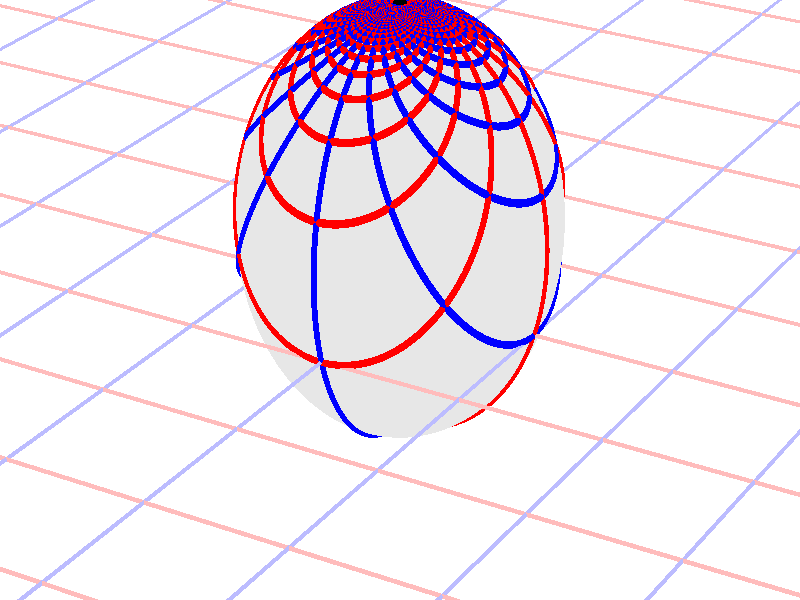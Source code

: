 #version 3.7;
global_settings{assumed_gamma 1.0}
camera{perspective location <16.275953626987476496879026, 9.396926207859083390872001, 6.840402866513374036117057> right <0.133333333333333331482962, -0.230940107675850353485814, -0.000000000000000000000000> up <-0.044429719908903583802662, -0.025651510749425152774217, 0.140953893117886280839102> direction <0.813797681349373802639491, 0.469846310392954158441370, 0.342020143325668712908083> sky <-0.296198132726023855010311, -0.171010071662834328698466, 0.939692620785908427905042> look_at <15.462155945638102139128023, 8.927079897466128954874875, 6.498382723187705600764730>}
light_source{<16.275953626987476496879026, 9.396926207859083390872001, 6.840402866513374036117057> rgb<1.0,1.0,1.0>}
background{rgb<1,1,1>}
union{object{sphere{<0.000000000000000000000000, 0.000000000000000000000000, 0.432750514926128815318407>,1.089620579912489395368880} pigment{rgbft<0.8,0.8,0.8,0.2,0.2>}}object{union{cylinder{<-50.000000000000000000000000, 50.000000000000000000000000, 0.000000000000000000000000>,<-50.000000000000000000000000, -50.000000000000000000000000, 0.000000000000000000000000>,0.010000000000000000208167}cylinder{<-49.000000000000000000000000, 50.000000000000000000000000, 0.000000000000000000000000>,<-49.000000000000000000000000, -50.000000000000000000000000, 0.000000000000000000000000>,0.010000000000000000208167}cylinder{<-48.000000000000000000000000, 50.000000000000000000000000, 0.000000000000000000000000>,<-48.000000000000000000000000, -50.000000000000000000000000, 0.000000000000000000000000>,0.010000000000000000208167}cylinder{<-47.000000000000000000000000, 50.000000000000000000000000, 0.000000000000000000000000>,<-47.000000000000000000000000, -50.000000000000000000000000, 0.000000000000000000000000>,0.010000000000000000208167}cylinder{<-46.000000000000000000000000, 50.000000000000000000000000, 0.000000000000000000000000>,<-46.000000000000000000000000, -50.000000000000000000000000, 0.000000000000000000000000>,0.010000000000000000208167}cylinder{<-45.000000000000000000000000, 50.000000000000000000000000, 0.000000000000000000000000>,<-45.000000000000000000000000, -50.000000000000000000000000, 0.000000000000000000000000>,0.010000000000000000208167}cylinder{<-44.000000000000000000000000, 50.000000000000000000000000, 0.000000000000000000000000>,<-44.000000000000000000000000, -50.000000000000000000000000, 0.000000000000000000000000>,0.010000000000000000208167}cylinder{<-43.000000000000000000000000, 50.000000000000000000000000, 0.000000000000000000000000>,<-43.000000000000000000000000, -50.000000000000000000000000, 0.000000000000000000000000>,0.010000000000000000208167}cylinder{<-42.000000000000000000000000, 50.000000000000000000000000, 0.000000000000000000000000>,<-42.000000000000000000000000, -50.000000000000000000000000, 0.000000000000000000000000>,0.010000000000000000208167}cylinder{<-41.000000000000000000000000, 50.000000000000000000000000, 0.000000000000000000000000>,<-41.000000000000000000000000, -50.000000000000000000000000, 0.000000000000000000000000>,0.010000000000000000208167}cylinder{<-40.000000000000000000000000, 50.000000000000000000000000, 0.000000000000000000000000>,<-40.000000000000000000000000, -50.000000000000000000000000, 0.000000000000000000000000>,0.010000000000000000208167}cylinder{<-39.000000000000000000000000, 50.000000000000000000000000, 0.000000000000000000000000>,<-39.000000000000000000000000, -50.000000000000000000000000, 0.000000000000000000000000>,0.010000000000000000208167}cylinder{<-38.000000000000000000000000, 50.000000000000000000000000, 0.000000000000000000000000>,<-38.000000000000000000000000, -50.000000000000000000000000, 0.000000000000000000000000>,0.010000000000000000208167}cylinder{<-37.000000000000000000000000, 50.000000000000000000000000, 0.000000000000000000000000>,<-37.000000000000000000000000, -50.000000000000000000000000, 0.000000000000000000000000>,0.010000000000000000208167}cylinder{<-36.000000000000000000000000, 50.000000000000000000000000, 0.000000000000000000000000>,<-36.000000000000000000000000, -50.000000000000000000000000, 0.000000000000000000000000>,0.010000000000000000208167}cylinder{<-35.000000000000000000000000, 50.000000000000000000000000, 0.000000000000000000000000>,<-35.000000000000000000000000, -50.000000000000000000000000, 0.000000000000000000000000>,0.010000000000000000208167}cylinder{<-34.000000000000000000000000, 50.000000000000000000000000, 0.000000000000000000000000>,<-34.000000000000000000000000, -50.000000000000000000000000, 0.000000000000000000000000>,0.010000000000000000208167}cylinder{<-33.000000000000000000000000, 50.000000000000000000000000, 0.000000000000000000000000>,<-33.000000000000000000000000, -50.000000000000000000000000, 0.000000000000000000000000>,0.010000000000000000208167}cylinder{<-32.000000000000000000000000, 50.000000000000000000000000, 0.000000000000000000000000>,<-32.000000000000000000000000, -50.000000000000000000000000, 0.000000000000000000000000>,0.010000000000000000208167}cylinder{<-31.000000000000000000000000, 50.000000000000000000000000, 0.000000000000000000000000>,<-31.000000000000000000000000, -50.000000000000000000000000, 0.000000000000000000000000>,0.010000000000000000208167}cylinder{<-30.000000000000000000000000, 50.000000000000000000000000, 0.000000000000000000000000>,<-30.000000000000000000000000, -50.000000000000000000000000, 0.000000000000000000000000>,0.010000000000000000208167}cylinder{<-29.000000000000000000000000, 50.000000000000000000000000, 0.000000000000000000000000>,<-29.000000000000000000000000, -50.000000000000000000000000, 0.000000000000000000000000>,0.010000000000000000208167}cylinder{<-28.000000000000000000000000, 50.000000000000000000000000, 0.000000000000000000000000>,<-28.000000000000000000000000, -50.000000000000000000000000, 0.000000000000000000000000>,0.010000000000000000208167}cylinder{<-27.000000000000000000000000, 50.000000000000000000000000, 0.000000000000000000000000>,<-27.000000000000000000000000, -50.000000000000000000000000, 0.000000000000000000000000>,0.010000000000000000208167}cylinder{<-26.000000000000000000000000, 50.000000000000000000000000, 0.000000000000000000000000>,<-26.000000000000000000000000, -50.000000000000000000000000, 0.000000000000000000000000>,0.010000000000000000208167}cylinder{<-25.000000000000000000000000, 50.000000000000000000000000, 0.000000000000000000000000>,<-25.000000000000000000000000, -50.000000000000000000000000, 0.000000000000000000000000>,0.010000000000000000208167}cylinder{<-24.000000000000000000000000, 50.000000000000000000000000, 0.000000000000000000000000>,<-24.000000000000000000000000, -50.000000000000000000000000, 0.000000000000000000000000>,0.010000000000000000208167}cylinder{<-23.000000000000000000000000, 50.000000000000000000000000, 0.000000000000000000000000>,<-23.000000000000000000000000, -50.000000000000000000000000, 0.000000000000000000000000>,0.010000000000000000208167}cylinder{<-22.000000000000000000000000, 50.000000000000000000000000, 0.000000000000000000000000>,<-22.000000000000000000000000, -50.000000000000000000000000, 0.000000000000000000000000>,0.010000000000000000208167}cylinder{<-21.000000000000000000000000, 50.000000000000000000000000, 0.000000000000000000000000>,<-21.000000000000000000000000, -50.000000000000000000000000, 0.000000000000000000000000>,0.010000000000000000208167}cylinder{<-20.000000000000000000000000, 50.000000000000000000000000, 0.000000000000000000000000>,<-20.000000000000000000000000, -50.000000000000000000000000, 0.000000000000000000000000>,0.010000000000000000208167}cylinder{<-19.000000000000000000000000, 50.000000000000000000000000, 0.000000000000000000000000>,<-19.000000000000000000000000, -50.000000000000000000000000, 0.000000000000000000000000>,0.010000000000000000208167}cylinder{<-18.000000000000000000000000, 50.000000000000000000000000, 0.000000000000000000000000>,<-18.000000000000000000000000, -50.000000000000000000000000, 0.000000000000000000000000>,0.010000000000000000208167}cylinder{<-17.000000000000000000000000, 50.000000000000000000000000, 0.000000000000000000000000>,<-17.000000000000000000000000, -50.000000000000000000000000, 0.000000000000000000000000>,0.010000000000000000208167}cylinder{<-16.000000000000000000000000, 50.000000000000000000000000, 0.000000000000000000000000>,<-16.000000000000000000000000, -50.000000000000000000000000, 0.000000000000000000000000>,0.010000000000000000208167}cylinder{<-15.000000000000000000000000, 50.000000000000000000000000, 0.000000000000000000000000>,<-15.000000000000000000000000, -50.000000000000000000000000, 0.000000000000000000000000>,0.010000000000000000208167}cylinder{<-14.000000000000000000000000, 50.000000000000000000000000, 0.000000000000000000000000>,<-14.000000000000000000000000, -50.000000000000000000000000, 0.000000000000000000000000>,0.010000000000000000208167}cylinder{<-13.000000000000000000000000, 50.000000000000000000000000, 0.000000000000000000000000>,<-13.000000000000000000000000, -50.000000000000000000000000, 0.000000000000000000000000>,0.010000000000000000208167}cylinder{<-12.000000000000000000000000, 50.000000000000000000000000, 0.000000000000000000000000>,<-12.000000000000000000000000, -50.000000000000000000000000, 0.000000000000000000000000>,0.010000000000000000208167}cylinder{<-11.000000000000000000000000, 50.000000000000000000000000, 0.000000000000000000000000>,<-11.000000000000000000000000, -50.000000000000000000000000, 0.000000000000000000000000>,0.010000000000000000208167}cylinder{<-10.000000000000000000000000, 50.000000000000000000000000, 0.000000000000000000000000>,<-10.000000000000000000000000, -50.000000000000000000000000, 0.000000000000000000000000>,0.010000000000000000208167}cylinder{<-9.000000000000000000000000, 50.000000000000000000000000, 0.000000000000000000000000>,<-9.000000000000000000000000, -50.000000000000000000000000, 0.000000000000000000000000>,0.010000000000000000208167}cylinder{<-8.000000000000000000000000, 50.000000000000000000000000, 0.000000000000000000000000>,<-8.000000000000000000000000, -50.000000000000000000000000, 0.000000000000000000000000>,0.010000000000000000208167}cylinder{<-7.000000000000000000000000, 50.000000000000000000000000, 0.000000000000000000000000>,<-7.000000000000000000000000, -50.000000000000000000000000, 0.000000000000000000000000>,0.010000000000000000208167}cylinder{<-6.000000000000000000000000, 50.000000000000000000000000, 0.000000000000000000000000>,<-6.000000000000000000000000, -50.000000000000000000000000, 0.000000000000000000000000>,0.010000000000000000208167}cylinder{<-5.000000000000000000000000, 50.000000000000000000000000, 0.000000000000000000000000>,<-5.000000000000000000000000, -50.000000000000000000000000, 0.000000000000000000000000>,0.010000000000000000208167}cylinder{<-4.000000000000000000000000, 50.000000000000000000000000, 0.000000000000000000000000>,<-4.000000000000000000000000, -50.000000000000000000000000, 0.000000000000000000000000>,0.010000000000000000208167}cylinder{<-3.000000000000000000000000, 50.000000000000000000000000, 0.000000000000000000000000>,<-3.000000000000000000000000, -50.000000000000000000000000, 0.000000000000000000000000>,0.010000000000000000208167}cylinder{<-2.000000000000000000000000, 50.000000000000000000000000, 0.000000000000000000000000>,<-2.000000000000000000000000, -50.000000000000000000000000, 0.000000000000000000000000>,0.010000000000000000208167}cylinder{<-1.000000000000000000000000, 50.000000000000000000000000, 0.000000000000000000000000>,<-1.000000000000000000000000, -50.000000000000000000000000, 0.000000000000000000000000>,0.010000000000000000208167}cylinder{<0.000000000000000000000000, 50.000000000000000000000000, 0.000000000000000000000000>,<0.000000000000000000000000, -50.000000000000000000000000, 0.000000000000000000000000>,0.010000000000000000208167}cylinder{<1.000000000000000000000000, 50.000000000000000000000000, 0.000000000000000000000000>,<1.000000000000000000000000, -50.000000000000000000000000, 0.000000000000000000000000>,0.010000000000000000208167}cylinder{<2.000000000000000000000000, 50.000000000000000000000000, 0.000000000000000000000000>,<2.000000000000000000000000, -50.000000000000000000000000, 0.000000000000000000000000>,0.010000000000000000208167}cylinder{<3.000000000000000000000000, 50.000000000000000000000000, 0.000000000000000000000000>,<3.000000000000000000000000, -50.000000000000000000000000, 0.000000000000000000000000>,0.010000000000000000208167}cylinder{<4.000000000000000000000000, 50.000000000000000000000000, 0.000000000000000000000000>,<4.000000000000000000000000, -50.000000000000000000000000, 0.000000000000000000000000>,0.010000000000000000208167}cylinder{<5.000000000000000000000000, 50.000000000000000000000000, 0.000000000000000000000000>,<5.000000000000000000000000, -50.000000000000000000000000, 0.000000000000000000000000>,0.010000000000000000208167}cylinder{<6.000000000000000000000000, 50.000000000000000000000000, 0.000000000000000000000000>,<6.000000000000000000000000, -50.000000000000000000000000, 0.000000000000000000000000>,0.010000000000000000208167}cylinder{<7.000000000000000000000000, 50.000000000000000000000000, 0.000000000000000000000000>,<7.000000000000000000000000, -50.000000000000000000000000, 0.000000000000000000000000>,0.010000000000000000208167}cylinder{<8.000000000000000000000000, 50.000000000000000000000000, 0.000000000000000000000000>,<8.000000000000000000000000, -50.000000000000000000000000, 0.000000000000000000000000>,0.010000000000000000208167}cylinder{<9.000000000000000000000000, 50.000000000000000000000000, 0.000000000000000000000000>,<9.000000000000000000000000, -50.000000000000000000000000, 0.000000000000000000000000>,0.010000000000000000208167}cylinder{<10.000000000000000000000000, 50.000000000000000000000000, 0.000000000000000000000000>,<10.000000000000000000000000, -50.000000000000000000000000, 0.000000000000000000000000>,0.010000000000000000208167}cylinder{<11.000000000000000000000000, 50.000000000000000000000000, 0.000000000000000000000000>,<11.000000000000000000000000, -50.000000000000000000000000, 0.000000000000000000000000>,0.010000000000000000208167}cylinder{<12.000000000000000000000000, 50.000000000000000000000000, 0.000000000000000000000000>,<12.000000000000000000000000, -50.000000000000000000000000, 0.000000000000000000000000>,0.010000000000000000208167}cylinder{<13.000000000000000000000000, 50.000000000000000000000000, 0.000000000000000000000000>,<13.000000000000000000000000, -50.000000000000000000000000, 0.000000000000000000000000>,0.010000000000000000208167}cylinder{<14.000000000000000000000000, 50.000000000000000000000000, 0.000000000000000000000000>,<14.000000000000000000000000, -50.000000000000000000000000, 0.000000000000000000000000>,0.010000000000000000208167}cylinder{<15.000000000000000000000000, 50.000000000000000000000000, 0.000000000000000000000000>,<15.000000000000000000000000, -50.000000000000000000000000, 0.000000000000000000000000>,0.010000000000000000208167}cylinder{<16.000000000000000000000000, 50.000000000000000000000000, 0.000000000000000000000000>,<16.000000000000000000000000, -50.000000000000000000000000, 0.000000000000000000000000>,0.010000000000000000208167}cylinder{<17.000000000000000000000000, 50.000000000000000000000000, 0.000000000000000000000000>,<17.000000000000000000000000, -50.000000000000000000000000, 0.000000000000000000000000>,0.010000000000000000208167}cylinder{<18.000000000000000000000000, 50.000000000000000000000000, 0.000000000000000000000000>,<18.000000000000000000000000, -50.000000000000000000000000, 0.000000000000000000000000>,0.010000000000000000208167}cylinder{<19.000000000000000000000000, 50.000000000000000000000000, 0.000000000000000000000000>,<19.000000000000000000000000, -50.000000000000000000000000, 0.000000000000000000000000>,0.010000000000000000208167}cylinder{<20.000000000000000000000000, 50.000000000000000000000000, 0.000000000000000000000000>,<20.000000000000000000000000, -50.000000000000000000000000, 0.000000000000000000000000>,0.010000000000000000208167}cylinder{<21.000000000000000000000000, 50.000000000000000000000000, 0.000000000000000000000000>,<21.000000000000000000000000, -50.000000000000000000000000, 0.000000000000000000000000>,0.010000000000000000208167}cylinder{<22.000000000000000000000000, 50.000000000000000000000000, 0.000000000000000000000000>,<22.000000000000000000000000, -50.000000000000000000000000, 0.000000000000000000000000>,0.010000000000000000208167}cylinder{<23.000000000000000000000000, 50.000000000000000000000000, 0.000000000000000000000000>,<23.000000000000000000000000, -50.000000000000000000000000, 0.000000000000000000000000>,0.010000000000000000208167}cylinder{<24.000000000000000000000000, 50.000000000000000000000000, 0.000000000000000000000000>,<24.000000000000000000000000, -50.000000000000000000000000, 0.000000000000000000000000>,0.010000000000000000208167}cylinder{<25.000000000000000000000000, 50.000000000000000000000000, 0.000000000000000000000000>,<25.000000000000000000000000, -50.000000000000000000000000, 0.000000000000000000000000>,0.010000000000000000208167}cylinder{<26.000000000000000000000000, 50.000000000000000000000000, 0.000000000000000000000000>,<26.000000000000000000000000, -50.000000000000000000000000, 0.000000000000000000000000>,0.010000000000000000208167}cylinder{<27.000000000000000000000000, 50.000000000000000000000000, 0.000000000000000000000000>,<27.000000000000000000000000, -50.000000000000000000000000, 0.000000000000000000000000>,0.010000000000000000208167}cylinder{<28.000000000000000000000000, 50.000000000000000000000000, 0.000000000000000000000000>,<28.000000000000000000000000, -50.000000000000000000000000, 0.000000000000000000000000>,0.010000000000000000208167}cylinder{<29.000000000000000000000000, 50.000000000000000000000000, 0.000000000000000000000000>,<29.000000000000000000000000, -50.000000000000000000000000, 0.000000000000000000000000>,0.010000000000000000208167}cylinder{<30.000000000000000000000000, 50.000000000000000000000000, 0.000000000000000000000000>,<30.000000000000000000000000, -50.000000000000000000000000, 0.000000000000000000000000>,0.010000000000000000208167}cylinder{<31.000000000000000000000000, 50.000000000000000000000000, 0.000000000000000000000000>,<31.000000000000000000000000, -50.000000000000000000000000, 0.000000000000000000000000>,0.010000000000000000208167}cylinder{<32.000000000000000000000000, 50.000000000000000000000000, 0.000000000000000000000000>,<32.000000000000000000000000, -50.000000000000000000000000, 0.000000000000000000000000>,0.010000000000000000208167}cylinder{<33.000000000000000000000000, 50.000000000000000000000000, 0.000000000000000000000000>,<33.000000000000000000000000, -50.000000000000000000000000, 0.000000000000000000000000>,0.010000000000000000208167}cylinder{<34.000000000000000000000000, 50.000000000000000000000000, 0.000000000000000000000000>,<34.000000000000000000000000, -50.000000000000000000000000, 0.000000000000000000000000>,0.010000000000000000208167}cylinder{<35.000000000000000000000000, 50.000000000000000000000000, 0.000000000000000000000000>,<35.000000000000000000000000, -50.000000000000000000000000, 0.000000000000000000000000>,0.010000000000000000208167}cylinder{<36.000000000000000000000000, 50.000000000000000000000000, 0.000000000000000000000000>,<36.000000000000000000000000, -50.000000000000000000000000, 0.000000000000000000000000>,0.010000000000000000208167}cylinder{<37.000000000000000000000000, 50.000000000000000000000000, 0.000000000000000000000000>,<37.000000000000000000000000, -50.000000000000000000000000, 0.000000000000000000000000>,0.010000000000000000208167}cylinder{<38.000000000000000000000000, 50.000000000000000000000000, 0.000000000000000000000000>,<38.000000000000000000000000, -50.000000000000000000000000, 0.000000000000000000000000>,0.010000000000000000208167}cylinder{<39.000000000000000000000000, 50.000000000000000000000000, 0.000000000000000000000000>,<39.000000000000000000000000, -50.000000000000000000000000, 0.000000000000000000000000>,0.010000000000000000208167}cylinder{<40.000000000000000000000000, 50.000000000000000000000000, 0.000000000000000000000000>,<40.000000000000000000000000, -50.000000000000000000000000, 0.000000000000000000000000>,0.010000000000000000208167}cylinder{<41.000000000000000000000000, 50.000000000000000000000000, 0.000000000000000000000000>,<41.000000000000000000000000, -50.000000000000000000000000, 0.000000000000000000000000>,0.010000000000000000208167}cylinder{<42.000000000000000000000000, 50.000000000000000000000000, 0.000000000000000000000000>,<42.000000000000000000000000, -50.000000000000000000000000, 0.000000000000000000000000>,0.010000000000000000208167}cylinder{<43.000000000000000000000000, 50.000000000000000000000000, 0.000000000000000000000000>,<43.000000000000000000000000, -50.000000000000000000000000, 0.000000000000000000000000>,0.010000000000000000208167}cylinder{<44.000000000000000000000000, 50.000000000000000000000000, 0.000000000000000000000000>,<44.000000000000000000000000, -50.000000000000000000000000, 0.000000000000000000000000>,0.010000000000000000208167}cylinder{<45.000000000000000000000000, 50.000000000000000000000000, 0.000000000000000000000000>,<45.000000000000000000000000, -50.000000000000000000000000, 0.000000000000000000000000>,0.010000000000000000208167}cylinder{<46.000000000000000000000000, 50.000000000000000000000000, 0.000000000000000000000000>,<46.000000000000000000000000, -50.000000000000000000000000, 0.000000000000000000000000>,0.010000000000000000208167}cylinder{<47.000000000000000000000000, 50.000000000000000000000000, 0.000000000000000000000000>,<47.000000000000000000000000, -50.000000000000000000000000, 0.000000000000000000000000>,0.010000000000000000208167}cylinder{<48.000000000000000000000000, 50.000000000000000000000000, 0.000000000000000000000000>,<48.000000000000000000000000, -50.000000000000000000000000, 0.000000000000000000000000>,0.010000000000000000208167}cylinder{<49.000000000000000000000000, 50.000000000000000000000000, 0.000000000000000000000000>,<49.000000000000000000000000, -50.000000000000000000000000, 0.000000000000000000000000>,0.010000000000000000208167}cylinder{<50.000000000000000000000000, 50.000000000000000000000000, 0.000000000000000000000000>,<50.000000000000000000000000, -50.000000000000000000000000, 0.000000000000000000000000>,0.010000000000000000208167}} pigment{rgb<1.0,0.5,0.5>}}object{union{cylinder{<50.000000000000000000000000, -50.000000000000000000000000, 0.000000000000000000000000>,<-50.000000000000000000000000, -50.000000000000000000000000, 0.000000000000000000000000>,0.010000000000000000208167}cylinder{<50.000000000000000000000000, -49.000000000000000000000000, 0.000000000000000000000000>,<-50.000000000000000000000000, -49.000000000000000000000000, 0.000000000000000000000000>,0.010000000000000000208167}cylinder{<50.000000000000000000000000, -48.000000000000000000000000, 0.000000000000000000000000>,<-50.000000000000000000000000, -48.000000000000000000000000, 0.000000000000000000000000>,0.010000000000000000208167}cylinder{<50.000000000000000000000000, -47.000000000000000000000000, 0.000000000000000000000000>,<-50.000000000000000000000000, -47.000000000000000000000000, 0.000000000000000000000000>,0.010000000000000000208167}cylinder{<50.000000000000000000000000, -46.000000000000000000000000, 0.000000000000000000000000>,<-50.000000000000000000000000, -46.000000000000000000000000, 0.000000000000000000000000>,0.010000000000000000208167}cylinder{<50.000000000000000000000000, -45.000000000000000000000000, 0.000000000000000000000000>,<-50.000000000000000000000000, -45.000000000000000000000000, 0.000000000000000000000000>,0.010000000000000000208167}cylinder{<50.000000000000000000000000, -44.000000000000000000000000, 0.000000000000000000000000>,<-50.000000000000000000000000, -44.000000000000000000000000, 0.000000000000000000000000>,0.010000000000000000208167}cylinder{<50.000000000000000000000000, -43.000000000000000000000000, 0.000000000000000000000000>,<-50.000000000000000000000000, -43.000000000000000000000000, 0.000000000000000000000000>,0.010000000000000000208167}cylinder{<50.000000000000000000000000, -42.000000000000000000000000, 0.000000000000000000000000>,<-50.000000000000000000000000, -42.000000000000000000000000, 0.000000000000000000000000>,0.010000000000000000208167}cylinder{<50.000000000000000000000000, -41.000000000000000000000000, 0.000000000000000000000000>,<-50.000000000000000000000000, -41.000000000000000000000000, 0.000000000000000000000000>,0.010000000000000000208167}cylinder{<50.000000000000000000000000, -40.000000000000000000000000, 0.000000000000000000000000>,<-50.000000000000000000000000, -40.000000000000000000000000, 0.000000000000000000000000>,0.010000000000000000208167}cylinder{<50.000000000000000000000000, -39.000000000000000000000000, 0.000000000000000000000000>,<-50.000000000000000000000000, -39.000000000000000000000000, 0.000000000000000000000000>,0.010000000000000000208167}cylinder{<50.000000000000000000000000, -38.000000000000000000000000, 0.000000000000000000000000>,<-50.000000000000000000000000, -38.000000000000000000000000, 0.000000000000000000000000>,0.010000000000000000208167}cylinder{<50.000000000000000000000000, -37.000000000000000000000000, 0.000000000000000000000000>,<-50.000000000000000000000000, -37.000000000000000000000000, 0.000000000000000000000000>,0.010000000000000000208167}cylinder{<50.000000000000000000000000, -36.000000000000000000000000, 0.000000000000000000000000>,<-50.000000000000000000000000, -36.000000000000000000000000, 0.000000000000000000000000>,0.010000000000000000208167}cylinder{<50.000000000000000000000000, -35.000000000000000000000000, 0.000000000000000000000000>,<-50.000000000000000000000000, -35.000000000000000000000000, 0.000000000000000000000000>,0.010000000000000000208167}cylinder{<50.000000000000000000000000, -34.000000000000000000000000, 0.000000000000000000000000>,<-50.000000000000000000000000, -34.000000000000000000000000, 0.000000000000000000000000>,0.010000000000000000208167}cylinder{<50.000000000000000000000000, -33.000000000000000000000000, 0.000000000000000000000000>,<-50.000000000000000000000000, -33.000000000000000000000000, 0.000000000000000000000000>,0.010000000000000000208167}cylinder{<50.000000000000000000000000, -32.000000000000000000000000, 0.000000000000000000000000>,<-50.000000000000000000000000, -32.000000000000000000000000, 0.000000000000000000000000>,0.010000000000000000208167}cylinder{<50.000000000000000000000000, -31.000000000000000000000000, 0.000000000000000000000000>,<-50.000000000000000000000000, -31.000000000000000000000000, 0.000000000000000000000000>,0.010000000000000000208167}cylinder{<50.000000000000000000000000, -30.000000000000000000000000, 0.000000000000000000000000>,<-50.000000000000000000000000, -30.000000000000000000000000, 0.000000000000000000000000>,0.010000000000000000208167}cylinder{<50.000000000000000000000000, -29.000000000000000000000000, 0.000000000000000000000000>,<-50.000000000000000000000000, -29.000000000000000000000000, 0.000000000000000000000000>,0.010000000000000000208167}cylinder{<50.000000000000000000000000, -28.000000000000000000000000, 0.000000000000000000000000>,<-50.000000000000000000000000, -28.000000000000000000000000, 0.000000000000000000000000>,0.010000000000000000208167}cylinder{<50.000000000000000000000000, -27.000000000000000000000000, 0.000000000000000000000000>,<-50.000000000000000000000000, -27.000000000000000000000000, 0.000000000000000000000000>,0.010000000000000000208167}cylinder{<50.000000000000000000000000, -26.000000000000000000000000, 0.000000000000000000000000>,<-50.000000000000000000000000, -26.000000000000000000000000, 0.000000000000000000000000>,0.010000000000000000208167}cylinder{<50.000000000000000000000000, -25.000000000000000000000000, 0.000000000000000000000000>,<-50.000000000000000000000000, -25.000000000000000000000000, 0.000000000000000000000000>,0.010000000000000000208167}cylinder{<50.000000000000000000000000, -24.000000000000000000000000, 0.000000000000000000000000>,<-50.000000000000000000000000, -24.000000000000000000000000, 0.000000000000000000000000>,0.010000000000000000208167}cylinder{<50.000000000000000000000000, -23.000000000000000000000000, 0.000000000000000000000000>,<-50.000000000000000000000000, -23.000000000000000000000000, 0.000000000000000000000000>,0.010000000000000000208167}cylinder{<50.000000000000000000000000, -22.000000000000000000000000, 0.000000000000000000000000>,<-50.000000000000000000000000, -22.000000000000000000000000, 0.000000000000000000000000>,0.010000000000000000208167}cylinder{<50.000000000000000000000000, -21.000000000000000000000000, 0.000000000000000000000000>,<-50.000000000000000000000000, -21.000000000000000000000000, 0.000000000000000000000000>,0.010000000000000000208167}cylinder{<50.000000000000000000000000, -20.000000000000000000000000, 0.000000000000000000000000>,<-50.000000000000000000000000, -20.000000000000000000000000, 0.000000000000000000000000>,0.010000000000000000208167}cylinder{<50.000000000000000000000000, -19.000000000000000000000000, 0.000000000000000000000000>,<-50.000000000000000000000000, -19.000000000000000000000000, 0.000000000000000000000000>,0.010000000000000000208167}cylinder{<50.000000000000000000000000, -18.000000000000000000000000, 0.000000000000000000000000>,<-50.000000000000000000000000, -18.000000000000000000000000, 0.000000000000000000000000>,0.010000000000000000208167}cylinder{<50.000000000000000000000000, -17.000000000000000000000000, 0.000000000000000000000000>,<-50.000000000000000000000000, -17.000000000000000000000000, 0.000000000000000000000000>,0.010000000000000000208167}cylinder{<50.000000000000000000000000, -16.000000000000000000000000, 0.000000000000000000000000>,<-50.000000000000000000000000, -16.000000000000000000000000, 0.000000000000000000000000>,0.010000000000000000208167}cylinder{<50.000000000000000000000000, -15.000000000000000000000000, 0.000000000000000000000000>,<-50.000000000000000000000000, -15.000000000000000000000000, 0.000000000000000000000000>,0.010000000000000000208167}cylinder{<50.000000000000000000000000, -14.000000000000000000000000, 0.000000000000000000000000>,<-50.000000000000000000000000, -14.000000000000000000000000, 0.000000000000000000000000>,0.010000000000000000208167}cylinder{<50.000000000000000000000000, -13.000000000000000000000000, 0.000000000000000000000000>,<-50.000000000000000000000000, -13.000000000000000000000000, 0.000000000000000000000000>,0.010000000000000000208167}cylinder{<50.000000000000000000000000, -12.000000000000000000000000, 0.000000000000000000000000>,<-50.000000000000000000000000, -12.000000000000000000000000, 0.000000000000000000000000>,0.010000000000000000208167}cylinder{<50.000000000000000000000000, -11.000000000000000000000000, 0.000000000000000000000000>,<-50.000000000000000000000000, -11.000000000000000000000000, 0.000000000000000000000000>,0.010000000000000000208167}cylinder{<50.000000000000000000000000, -10.000000000000000000000000, 0.000000000000000000000000>,<-50.000000000000000000000000, -10.000000000000000000000000, 0.000000000000000000000000>,0.010000000000000000208167}cylinder{<50.000000000000000000000000, -9.000000000000000000000000, 0.000000000000000000000000>,<-50.000000000000000000000000, -9.000000000000000000000000, 0.000000000000000000000000>,0.010000000000000000208167}cylinder{<50.000000000000000000000000, -8.000000000000000000000000, 0.000000000000000000000000>,<-50.000000000000000000000000, -8.000000000000000000000000, 0.000000000000000000000000>,0.010000000000000000208167}cylinder{<50.000000000000000000000000, -7.000000000000000000000000, 0.000000000000000000000000>,<-50.000000000000000000000000, -7.000000000000000000000000, 0.000000000000000000000000>,0.010000000000000000208167}cylinder{<50.000000000000000000000000, -6.000000000000000000000000, 0.000000000000000000000000>,<-50.000000000000000000000000, -6.000000000000000000000000, 0.000000000000000000000000>,0.010000000000000000208167}cylinder{<50.000000000000000000000000, -5.000000000000000000000000, 0.000000000000000000000000>,<-50.000000000000000000000000, -5.000000000000000000000000, 0.000000000000000000000000>,0.010000000000000000208167}cylinder{<50.000000000000000000000000, -4.000000000000000000000000, 0.000000000000000000000000>,<-50.000000000000000000000000, -4.000000000000000000000000, 0.000000000000000000000000>,0.010000000000000000208167}cylinder{<50.000000000000000000000000, -3.000000000000000000000000, 0.000000000000000000000000>,<-50.000000000000000000000000, -3.000000000000000000000000, 0.000000000000000000000000>,0.010000000000000000208167}cylinder{<50.000000000000000000000000, -2.000000000000000000000000, 0.000000000000000000000000>,<-50.000000000000000000000000, -2.000000000000000000000000, 0.000000000000000000000000>,0.010000000000000000208167}cylinder{<50.000000000000000000000000, -1.000000000000000000000000, 0.000000000000000000000000>,<-50.000000000000000000000000, -1.000000000000000000000000, 0.000000000000000000000000>,0.010000000000000000208167}cylinder{<50.000000000000000000000000, 0.000000000000000000000000, 0.000000000000000000000000>,<-50.000000000000000000000000, 0.000000000000000000000000, 0.000000000000000000000000>,0.010000000000000000208167}cylinder{<50.000000000000000000000000, 1.000000000000000000000000, 0.000000000000000000000000>,<-50.000000000000000000000000, 1.000000000000000000000000, 0.000000000000000000000000>,0.010000000000000000208167}cylinder{<50.000000000000000000000000, 2.000000000000000000000000, 0.000000000000000000000000>,<-50.000000000000000000000000, 2.000000000000000000000000, 0.000000000000000000000000>,0.010000000000000000208167}cylinder{<50.000000000000000000000000, 3.000000000000000000000000, 0.000000000000000000000000>,<-50.000000000000000000000000, 3.000000000000000000000000, 0.000000000000000000000000>,0.010000000000000000208167}cylinder{<50.000000000000000000000000, 4.000000000000000000000000, 0.000000000000000000000000>,<-50.000000000000000000000000, 4.000000000000000000000000, 0.000000000000000000000000>,0.010000000000000000208167}cylinder{<50.000000000000000000000000, 5.000000000000000000000000, 0.000000000000000000000000>,<-50.000000000000000000000000, 5.000000000000000000000000, 0.000000000000000000000000>,0.010000000000000000208167}cylinder{<50.000000000000000000000000, 6.000000000000000000000000, 0.000000000000000000000000>,<-50.000000000000000000000000, 6.000000000000000000000000, 0.000000000000000000000000>,0.010000000000000000208167}cylinder{<50.000000000000000000000000, 7.000000000000000000000000, 0.000000000000000000000000>,<-50.000000000000000000000000, 7.000000000000000000000000, 0.000000000000000000000000>,0.010000000000000000208167}cylinder{<50.000000000000000000000000, 8.000000000000000000000000, 0.000000000000000000000000>,<-50.000000000000000000000000, 8.000000000000000000000000, 0.000000000000000000000000>,0.010000000000000000208167}cylinder{<50.000000000000000000000000, 9.000000000000000000000000, 0.000000000000000000000000>,<-50.000000000000000000000000, 9.000000000000000000000000, 0.000000000000000000000000>,0.010000000000000000208167}cylinder{<50.000000000000000000000000, 10.000000000000000000000000, 0.000000000000000000000000>,<-50.000000000000000000000000, 10.000000000000000000000000, 0.000000000000000000000000>,0.010000000000000000208167}cylinder{<50.000000000000000000000000, 11.000000000000000000000000, 0.000000000000000000000000>,<-50.000000000000000000000000, 11.000000000000000000000000, 0.000000000000000000000000>,0.010000000000000000208167}cylinder{<50.000000000000000000000000, 12.000000000000000000000000, 0.000000000000000000000000>,<-50.000000000000000000000000, 12.000000000000000000000000, 0.000000000000000000000000>,0.010000000000000000208167}cylinder{<50.000000000000000000000000, 13.000000000000000000000000, 0.000000000000000000000000>,<-50.000000000000000000000000, 13.000000000000000000000000, 0.000000000000000000000000>,0.010000000000000000208167}cylinder{<50.000000000000000000000000, 14.000000000000000000000000, 0.000000000000000000000000>,<-50.000000000000000000000000, 14.000000000000000000000000, 0.000000000000000000000000>,0.010000000000000000208167}cylinder{<50.000000000000000000000000, 15.000000000000000000000000, 0.000000000000000000000000>,<-50.000000000000000000000000, 15.000000000000000000000000, 0.000000000000000000000000>,0.010000000000000000208167}cylinder{<50.000000000000000000000000, 16.000000000000000000000000, 0.000000000000000000000000>,<-50.000000000000000000000000, 16.000000000000000000000000, 0.000000000000000000000000>,0.010000000000000000208167}cylinder{<50.000000000000000000000000, 17.000000000000000000000000, 0.000000000000000000000000>,<-50.000000000000000000000000, 17.000000000000000000000000, 0.000000000000000000000000>,0.010000000000000000208167}cylinder{<50.000000000000000000000000, 18.000000000000000000000000, 0.000000000000000000000000>,<-50.000000000000000000000000, 18.000000000000000000000000, 0.000000000000000000000000>,0.010000000000000000208167}cylinder{<50.000000000000000000000000, 19.000000000000000000000000, 0.000000000000000000000000>,<-50.000000000000000000000000, 19.000000000000000000000000, 0.000000000000000000000000>,0.010000000000000000208167}cylinder{<50.000000000000000000000000, 20.000000000000000000000000, 0.000000000000000000000000>,<-50.000000000000000000000000, 20.000000000000000000000000, 0.000000000000000000000000>,0.010000000000000000208167}cylinder{<50.000000000000000000000000, 21.000000000000000000000000, 0.000000000000000000000000>,<-50.000000000000000000000000, 21.000000000000000000000000, 0.000000000000000000000000>,0.010000000000000000208167}cylinder{<50.000000000000000000000000, 22.000000000000000000000000, 0.000000000000000000000000>,<-50.000000000000000000000000, 22.000000000000000000000000, 0.000000000000000000000000>,0.010000000000000000208167}cylinder{<50.000000000000000000000000, 23.000000000000000000000000, 0.000000000000000000000000>,<-50.000000000000000000000000, 23.000000000000000000000000, 0.000000000000000000000000>,0.010000000000000000208167}cylinder{<50.000000000000000000000000, 24.000000000000000000000000, 0.000000000000000000000000>,<-50.000000000000000000000000, 24.000000000000000000000000, 0.000000000000000000000000>,0.010000000000000000208167}cylinder{<50.000000000000000000000000, 25.000000000000000000000000, 0.000000000000000000000000>,<-50.000000000000000000000000, 25.000000000000000000000000, 0.000000000000000000000000>,0.010000000000000000208167}cylinder{<50.000000000000000000000000, 26.000000000000000000000000, 0.000000000000000000000000>,<-50.000000000000000000000000, 26.000000000000000000000000, 0.000000000000000000000000>,0.010000000000000000208167}cylinder{<50.000000000000000000000000, 27.000000000000000000000000, 0.000000000000000000000000>,<-50.000000000000000000000000, 27.000000000000000000000000, 0.000000000000000000000000>,0.010000000000000000208167}cylinder{<50.000000000000000000000000, 28.000000000000000000000000, 0.000000000000000000000000>,<-50.000000000000000000000000, 28.000000000000000000000000, 0.000000000000000000000000>,0.010000000000000000208167}cylinder{<50.000000000000000000000000, 29.000000000000000000000000, 0.000000000000000000000000>,<-50.000000000000000000000000, 29.000000000000000000000000, 0.000000000000000000000000>,0.010000000000000000208167}cylinder{<50.000000000000000000000000, 30.000000000000000000000000, 0.000000000000000000000000>,<-50.000000000000000000000000, 30.000000000000000000000000, 0.000000000000000000000000>,0.010000000000000000208167}cylinder{<50.000000000000000000000000, 31.000000000000000000000000, 0.000000000000000000000000>,<-50.000000000000000000000000, 31.000000000000000000000000, 0.000000000000000000000000>,0.010000000000000000208167}cylinder{<50.000000000000000000000000, 32.000000000000000000000000, 0.000000000000000000000000>,<-50.000000000000000000000000, 32.000000000000000000000000, 0.000000000000000000000000>,0.010000000000000000208167}cylinder{<50.000000000000000000000000, 33.000000000000000000000000, 0.000000000000000000000000>,<-50.000000000000000000000000, 33.000000000000000000000000, 0.000000000000000000000000>,0.010000000000000000208167}cylinder{<50.000000000000000000000000, 34.000000000000000000000000, 0.000000000000000000000000>,<-50.000000000000000000000000, 34.000000000000000000000000, 0.000000000000000000000000>,0.010000000000000000208167}cylinder{<50.000000000000000000000000, 35.000000000000000000000000, 0.000000000000000000000000>,<-50.000000000000000000000000, 35.000000000000000000000000, 0.000000000000000000000000>,0.010000000000000000208167}cylinder{<50.000000000000000000000000, 36.000000000000000000000000, 0.000000000000000000000000>,<-50.000000000000000000000000, 36.000000000000000000000000, 0.000000000000000000000000>,0.010000000000000000208167}cylinder{<50.000000000000000000000000, 37.000000000000000000000000, 0.000000000000000000000000>,<-50.000000000000000000000000, 37.000000000000000000000000, 0.000000000000000000000000>,0.010000000000000000208167}cylinder{<50.000000000000000000000000, 38.000000000000000000000000, 0.000000000000000000000000>,<-50.000000000000000000000000, 38.000000000000000000000000, 0.000000000000000000000000>,0.010000000000000000208167}cylinder{<50.000000000000000000000000, 39.000000000000000000000000, 0.000000000000000000000000>,<-50.000000000000000000000000, 39.000000000000000000000000, 0.000000000000000000000000>,0.010000000000000000208167}cylinder{<50.000000000000000000000000, 40.000000000000000000000000, 0.000000000000000000000000>,<-50.000000000000000000000000, 40.000000000000000000000000, 0.000000000000000000000000>,0.010000000000000000208167}cylinder{<50.000000000000000000000000, 41.000000000000000000000000, 0.000000000000000000000000>,<-50.000000000000000000000000, 41.000000000000000000000000, 0.000000000000000000000000>,0.010000000000000000208167}cylinder{<50.000000000000000000000000, 42.000000000000000000000000, 0.000000000000000000000000>,<-50.000000000000000000000000, 42.000000000000000000000000, 0.000000000000000000000000>,0.010000000000000000208167}cylinder{<50.000000000000000000000000, 43.000000000000000000000000, 0.000000000000000000000000>,<-50.000000000000000000000000, 43.000000000000000000000000, 0.000000000000000000000000>,0.010000000000000000208167}cylinder{<50.000000000000000000000000, 44.000000000000000000000000, 0.000000000000000000000000>,<-50.000000000000000000000000, 44.000000000000000000000000, 0.000000000000000000000000>,0.010000000000000000208167}cylinder{<50.000000000000000000000000, 45.000000000000000000000000, 0.000000000000000000000000>,<-50.000000000000000000000000, 45.000000000000000000000000, 0.000000000000000000000000>,0.010000000000000000208167}cylinder{<50.000000000000000000000000, 46.000000000000000000000000, 0.000000000000000000000000>,<-50.000000000000000000000000, 46.000000000000000000000000, 0.000000000000000000000000>,0.010000000000000000208167}cylinder{<50.000000000000000000000000, 47.000000000000000000000000, 0.000000000000000000000000>,<-50.000000000000000000000000, 47.000000000000000000000000, 0.000000000000000000000000>,0.010000000000000000208167}cylinder{<50.000000000000000000000000, 48.000000000000000000000000, 0.000000000000000000000000>,<-50.000000000000000000000000, 48.000000000000000000000000, 0.000000000000000000000000>,0.010000000000000000208167}cylinder{<50.000000000000000000000000, 49.000000000000000000000000, 0.000000000000000000000000>,<-50.000000000000000000000000, 49.000000000000000000000000, 0.000000000000000000000000>,0.010000000000000000208167}cylinder{<50.000000000000000000000000, 50.000000000000000000000000, 0.000000000000000000000000>,<-50.000000000000000000000000, 50.000000000000000000000000, 0.000000000000000000000000>,0.010000000000000000208167}} pigment{rgb<0.5,0.5,1.0>}}sphere{<0.000000000000000000000000, 0.000000000000000000000000, 1.522371094838618210687287>,0.050000000000000002775558}object{union{object{torus{0.033160770293261823682407,0.020000000000000000416334} matrix <0.999536799280909993292710, -0.000000000000000000000000, 0.030433318637208304352493, 0.030433318637208304352493, 0.000000000000000000000000, -0.999536799280909993292710, 0.000000000000000000000000, 1.000000000000000000000000, 0.000000000000000000000000, -0.033145410200626369834342, 0.000000000000000000000000, 1.521361902550404154865760>}object{torus{0.033836874610353923076289,0.020000000000000000416334} matrix <0.999517714024351078272446, -0.000000000000000000000000, 0.031053813800167567177324, 0.031053813800167567177324, 0.000000000000000000000000, -0.999517714024351078272446, 0.000000000000000000000000, 1.000000000000000000000000, 0.000000000000000000000000, -0.033820555560257870020280, 0.000000000000000000000000, 1.521320330834403211639483>}object{torus{0.034541108331808866027668,0.020000000000000000416334} matrix <0.999497424753835295163640, -0.000000000000000000000000, 0.031700124770282112063313, 0.031700124770282112063313, 0.000000000000000000000000, -0.999497424753835295163640, 0.000000000000000000000000, 1.000000000000000000000000, 0.000000000000000000000000, -0.034523748825783476257278, 0.000000000000000000000000, 1.521276137395005223496014>}object{torus{0.035275263301479675703831,0.020000000000000000416334} matrix <0.999475828051891279635299, -0.000000000000000000000000, 0.032373895965519629280838, 0.032373895965519629280838, 0.000000000000000000000000, -0.999475828051891279635299, 0.000000000000000000000000, 1.000000000000000000000000, 0.000000000000000000000000, -0.035256772997944080261234, 0.000000000000000000000000, 1.521229097134162655535761>}object{torus{0.036041286766591906776114,0.020000000000000000416334} matrix <0.999452809154494525856194, -0.000000000000000000000000, 0.033076914505280885503424, 0.033076914505280885503424, 0.000000000000000000000000, -0.999452809154494525856194, 0.000000000000000000000000, 1.000000000000000000000000, 0.000000000000000000000000, -0.036021565304413839803122, 0.000000000000000000000000, 1.521178960277361547070996>}object{torus{0.036841298588717291684347,0.020000000000000000416334} matrix <0.999428240428767322711678, -0.000000000000000000000000, 0.033811125882732682990106, 0.033811125882732682990106, 0.000000000000000000000000, -0.999428240428767322711678, 0.000000000000000000000000, 1.000000000000000000000000, 0.000000000000000000000000, -0.036820234223650799565419, 0.000000000000000000000000, 1.521125449054592904118977>}object{torus{0.037677610792042168230687,0.020000000000000000416334} matrix <0.999401979600191281427612, -0.000000000000000000000000, 0.034578651957805010830338, 0.034578651957805010830338, 0.000000000000000000000000, -0.999401979600191281427612, 0.000000000000000000000000, 1.000000000000000000000000, 0.000000000000000000000000, -0.037655078812175973856924, 0.000000000000000000000000, 1.521068253848727236388072>}object{torus{0.038552749828432222867214,0.020000000000000000416334} matrix <0.999373867691273121138806, -0.000000000000000000000000, 0.035381811369487085883190, 0.035381811369487085883190, 0.000000000000000000000000, -0.999373867691273121138806, 0.000000000000000000000000, 1.000000000000000000000000, 0.000000000000000000000000, -0.038528610706100405169927, 0.000000000000000000000000, 1.521007028716065301310323>}object{torus{0.039469482009287945589726,0.020000000000000000416334} matrix <0.999343726610589677683549, -0.000000000000000000000000, 0.036223142934583028862416, 0.036223142934583028862416, 0.000000000000000000000000, -0.999343726610589677683549, 0.000000000000000000000000, 1.000000000000000000000000, 0.000000000000000000000000, -0.039443579238535156350487, 0.000000000000000000000000, 1.520941386150210572481001>}object{torus{0.040430842642688487320601,0.020000000000000000416334} matrix <0.999311356332485356546158, -0.000000000000000000000000, 0.037105432283273398486045, 0.037105432283273398486045, 0.000000000000000000000000, -0.999311356332485356546158, 0.000000000000000000000000, 1.000000000000000000000000, 0.000000000000000000000000, -0.040403000198909598539299, 0.000000000000000000000000, 1.520870890944769682207038>}object{torus{0.041440169519888943316932,0.020000000000000000416334} matrix <0.999276531570908010948528, -0.000000000000000000000000, 0.038031742684448220648274, 0.038031742684448220648274, 0.000000000000000000000000, -0.999276531570908010948528, 0.000000000000000000000000, 1.000000000000000000000000, 0.000000000000000000000000, -0.041410188865554461989937, 0.000000000000000000000000, 1.520795052974511341048469>}object{torus{0.042501141528501637512072,0.020000000000000000416334} matrix <0.999238997855915411783201, -0.000000000000000000000000, 0.039005450438446748195886, 0.039005450438446748195886, 0.000000000000000000000000, -0.999238997855915411783201, 0.000000000000000000000000, 1.000000000000000000000000, 0.000000000000000000000000, -0.042468798068656055111347, 0.000000000000000000000000, 1.520713318669082436684903>}object{torus{0.043617823330181881846812,0.020000000000000000416334} matrix <0.999198466878023050519175, -0.000000000000000000000000, 0.040030285892162544014727, 0.040030285892162544014727, 0.000000000000000000000000, -0.999198466878023050519175, 0.000000000000000000000000, 1.000000000000000000000000, 0.000000000000000000000000, -0.043582862200052328860433, 0.000000000000000000000000, 1.520625060900724800916350>}object{torus{0.044794717243803891526532,0.020000000000000000416334} matrix <0.999154610943487675456254, -0.000000000000000000000000, 0.041110381053549159557914, 0.041110381053549159557914, 0.000000000000000000000000, -0.999154610943487675456254, 0.000000000000000000000000, 1.000000000000000000000000, 0.000000000000000000000000, -0.044756848280062953848724, 0.000000000000000000000000, 1.520529566943471966311563>}object{torus{0.046036823725528835948850,0.020000000000000000416334} matrix <0.999107056340856614085055, -0.000000000000000000000000, 0.042250325086425837006754, 0.042250325086425837006754, 0.000000000000000000000000, -0.999107056340856614085055, 0.000000000000000000000000, 1.000000000000000000000000, 0.000000000000000000000000, -0.045995715435681649996269, 0.000000000000000000000000, 1.520426024070114845443413>}object{torus{0.047349712153175661788485,0.020000000000000000416334} matrix <0.999055375365348274918631, -0.000000000000000000000000, 0.043455229301007841646864, 0.043455229301007841646864, 0.000000000000000000000000, -0.999055375365348274918631, 0.000000000000000000000000, 1.000000000000000000000000, 0.000000000000000000000000, -0.047304984448647294237311, 0.000000000000000000000000, 1.520313502239563518969589>}object{torus{0.048739604021360773133953,0.020000000000000000416334} matrix <0.998999076686395648394523, -0.000000000000000000000000, 0.044730803477349867502966, 0.044730803477349867502966, 0.000000000000000000000000, -0.998999076686395648394523, 0.000000000000000000000000, 1.000000000000000000000000, 0.000000000000000000000000, -0.048690819415403423231492, 0.000000000000000000000000, 1.520190933189798254687730>}object{torus{0.050213471158803341110044,0.020000000000000000416334} matrix <0.998937593648600574702812, -0.000000000000000000000000, 0.046083446003348231545527, 0.046083446003348231545527, 0.000000000000000000000000, -0.998937593648600574702812, 0.000000000000000000000000, 1.000000000000000000000000, 0.000000000000000000000000, -0.050160124048095069970721, 0.000000000000000000000000, 1.520057085051877088233141>}object{torus{0.051779152227550619136398,0.020000000000000000416334} matrix <0.998870269983559655457839, -0.000000000000000000000000, 0.047520350829625523925159, 0.047520350829625523925159, 0.000000000000000000000000, -0.998870269983559655457839, 0.000000000000000000000000, 1.000000000000000000000000, 0.000000000000000000000000, -0.051720655765070490395008, 0.000000000000000000000000, 1.519910531359290661868044>}object{torus{0.053445491595847952059906,0.020000000000000000416334} matrix <0.998796342263499337121857, -0.000000000000000000000000, 0.049049634871779289324589, 0.049049634871779289324589, 0.000000000000000000000000, -0.998796342263499337121857, 0.000000000000000000000000, 1.000000000000000000000000, 0.000000000000000000000000, -0.053381161516393958732518, 0.000000000000000000000000, 1.519749612990143550206312>}object{torus{0.055222505756361943418664,0.020000000000000000416334} matrix <0.998714918209371749213688, -0.000000000000000000000000, 0.050680490783416874689404, 0.050680490783416874689404, 0.000000000000000000000000, -0.998714918209371749213688, 0.000000000000000000000000, 1.000000000000000000000000, 0.000000000000000000000000, -0.055151540319779021603885, 0.000000000000000000000000, 1.519572391144780265648251>}object{torus{0.057121583873090332750255,0.020000000000000000416334} matrix <0.998624949706584774666851, -0.000000000000000000000000, 0.052423370966783303104286, 0.052423370966783303104286, 0.000000000000000000000000, -0.998624949706584774666851, 0.000000000000000000000000, 1.000000000000000000000000, 0.000000000000000000000000, -0.057043038822432008683183, 0.000000000000000000000000, 1.519376588857104248830865>}object{torus{0.059155730898090251590471,0.020000000000000000416334} matrix <0.998525198990526163811410, -0.000000000000000000000000, 0.054290210728365324854838, 0.054290210728365324854838, 0.000000000000000000000000, -0.998525198990526163811410, 0.000000000000000000000000, 1.000000000000000000000000, 0.000000000000000000000000, -0.059068487966404500943973, 0.000000000000000000000000, 1.519159517742381781957306>}object{torus{0.061339864168880937900230,0.020000000000000000416334} matrix <0.998414195962404882322971, -0.000000000000000000000000, 0.056294700467668878918204, 0.056294700467668878918204, 0.000000000000000000000000, -0.998414195962404882322971, 0.000000000000000000000000, 1.000000000000000000000000, 0.000000000000000000000000, -0.061242591164624222976887, 0.000000000000000000000000, 1.518917985558565053594293>}object{torus{0.063691177709647342486399,0.020000000000000000416334} matrix <0.998290183871529568371272, -0.000000000000000000000000, 0.058452620007557118397834, 0.058452620007557118397834, 0.000000000000000000000000, -0.998290183871529568371272, 0.000000000000000000000000, 1.000000000000000000000000, 0.000000000000000000000000, -0.063582277506764331431732, 0.000000000000000000000000, 1.518648178630181977410984>}object{torus{0.066229592942404866273698,0.020000000000000000416334} matrix <0.998151049597041817307286, -0.000000000000000000000000, 0.060782252247871683403790, 0.060782252247871683403790, 0.000000000000000000000000, -0.998151049597041817307286, 0.000000000000000000000000, 1.000000000000000000000000, 0.000000000000000000000000, -0.066107137709821933713172, 0.000000000000000000000000, 1.518345511014189241905115>}object{torus{0.068978320652917785027469,0.020000000000000000416334} matrix <0.997994233337525904481424, -0.000000000000000000000000, 0.063304898902406717131619, 0.063304898902406717131619, 0.000000000000000000000000, -0.997994233337525904481424, 0.000000000000000000000000, 1.000000000000000000000000, 0.000000000000000000000000, -0.068839966236943828103989, 0.000000000000000000000000, 1.518004429223201112719721>}object{torus{0.071964567548577634825691,0.020000000000000000416334} matrix <0.997816610458348463019718, -0.000000000000000000000000, 0.066045528943393508325421, 0.066045528943393508325421, 0.000000000000000000000000, -0.997816610458348463019718, 0.000000000000000000000000, 1.000000000000000000000000, 0.000000000000000000000000, -0.071807440864401494984293, 0.000000000000000000000000, 1.517618156909654958397482>}object{torus{0.075220432641422543817988,0.020000000000000000416334} matrix <0.997614335250193495774340, -0.000000000000000000000000, 0.069033601262824970112852, 0.069033601262824970112852, 0.000000000000000000000000, -0.997614335250193495774340, 0.000000000000000000000000, 1.000000000000000000000000, 0.000000000000000000000000, -0.075040981906794715361464, 0.000000000000000000000000, 1.517178357484857409431811>}object{torus{0.078784055572522992960671,0.020000000000000000416334} matrix <0.997382631913269812606870, -0.000000000000000000000000, 0.072304118539396375342498, 0.072304118539396375342498, 0.000000000000000000000000, -0.997382631913269812606870, 0.000000000000000000000000, 1.000000000000000000000000, 0.000000000000000000000000, -0.078577848699718039204853, 0.000000000000000000000000, 1.516674683145488033986226>}object{torus{0.082701103283701851709431,0.020000000000000000416334} matrix <0.997115511396871823102117, -0.000000000000000000000000, 0.075898991638592511188577, 0.075898991638592511188577, 0.000000000000000000000000, -0.997115511396871823102117, 0.000000000000000000000000, 1.000000000000000000000000, 0.000000000000000000000000, -0.082462552893793228392383, 0.000000000000000000000000, 1.516094164492030049729010>}object{torus{0.087026716932561518080824,0.020000000000000000416334} matrix <0.996805382494688085870393, -0.000000000000000000000000, 0.079868826394400446733179, 0.079868826394400446733179, 0.000000000000000000000000, -0.996805382494688085870393, 0.000000000000000000000000, 1.000000000000000000000000, 0.000000000000000000000000, -0.086748699859219818852907, 0.000000000000000000000000, 1.515420373092294159533822>}object{torus{0.091828093650371062084403,0.020000000000000000416334} matrix <0.996442509624485550645545, -0.000000000000000000000000, 0.084275293017925037575289, 0.084275293017925037575289, 0.000000000000000000000000, -0.996442509624485550645545, 0.000000000000000000000000, 1.000000000000000000000000, 0.000000000000000000000000, -0.091501416091013518250286, 0.000000000000000000000000, 1.514632255338967059543620>}object{torus{0.097187957423425591629851,0.020000000000000000416334} matrix <0.996014244273498716708559, -0.000000000000000000000000, 0.089194311501864576019472, 0.089194311501864576019472, 0.000000000000000000000000, -0.996014244273498716708559, 0.000000000000000000000000, 1.000000000000000000000000, 0.000000000000000000000000, -0.096800589965563468841658, 0.000000000000000000000000, 1.513702481889981577012350>}object{torus{0.103209296218686269464015,0.020000000000000000416334} matrix <0.995503915607852341018713, -0.000000000000000000000000, 0.094720399119905082652160, 0.094720399119905082652160, 0.000000000000000000000000, -0.995503915607852341018713, 0.000000000000000000000000, 1.000000000000000000000000, 0.000000000000000000000000, -0.102745258512814449658457, 0.000000000000000000000000, 1.512595069107843137601321>}object{torus{0.110021935936628512120450,0.020000000000000000416334} matrix <0.994889196399278308291514, -0.000000000000000000000000, 0.100972703677768407826143, 0.100972703677768407826143, 0.000000000000000000000000, -0.994889196399278308291514, 0.000000000000000000000000, 1.000000000000000000000000, 0.000000000000000000000000, -0.109459635430285542878615, 0.000000000000000000000000, 1.511261882503269982080951>}object{torus{0.117791833699305042992833,0.020000000000000000416334} matrix <0.994139641235401883001543, -0.000000000000000000000000, 0.108103532432324178635952, 0.108103532432324178635952, 0.000000000000000000000000, -0.994139641235401883001543, 0.000000000000000000000000, 1.000000000000000000000000, 0.000000000000000000000000, -0.117101531294286936857318, 0.000000000000000000000000, 1.509637381524074672967117>}object{torus{0.126734489101071406969012,0.020000000000000000416334} matrix <0.993212882672145358498028, -0.000000000000000000000000, 0.116310660277067920431726, 0.116310660277067920431726, 0.000000000000000000000000, -0.993212882672145358498028, 0.000000000000000000000000, 1.000000000000000000000000, 0.000000000000000000000000, -0.125874327254043710810905, 0.000000000000000000000000, 1.507630522731404631997520>}object{torus{0.137134750851777065250303,0.020000000000000000416334} matrix <0.992048583125703542506812, -0.000000000000000000000000, 0.125855507302159719262846, 0.125855507302159719262846, 0.000000000000000000000000, -0.992048583125703542506812, 0.000000000000000000000000, 1.000000000000000000000000, 0.000000000000000000000000, -0.136044335279812467209837, 0.000000000000000000000000, 1.505111931201399855240197>}object{torus{0.149376840905298596817730,0.020000000000000000416334} matrix <0.990558499921878166105671, -0.000000000000000000000000, 0.137090693456989765053322, 0.137090693456989765053322, 0.000000000000000000000000, -0.990558499921878166105671, 0.000000000000000000000000, 1.000000000000000000000000, 0.000000000000000000000000, -0.147966499450213395672193, 0.000000000000000000000000, 1.501892920132471775929162>}object{torus{0.163991230735017035069490,0.020000000000000000416334} matrix <0.988609543321504413704304, -0.000000000000000000000000, 0.150503059283346563024253, 0.150503059283346563024253, 0.000000000000000000000000, -0.988609543321504413704304, 0.000000000000000000000000, 1.000000000000000000000000, 0.000000000000000000000000, -0.162123295725657340371484, 0.000000000000000000000000, 1.497689912917338661557665>}object{torus{0.181730329976701937555461,0.020000000000000000416334} matrix <0.985993604344720941945468, -0.000000000000000000000000, 0.166783129216675318762242, 0.166783129216675318762242, 0.000000000000000000000000, -0.985993604344720941945468, 0.000000000000000000000000, 1.000000000000000000000000, 0.000000000000000000000000, -0.179184943072483060522160, 0.000000000000000000000000, 1.492061541731524387799368>}object{torus{0.203695474884532740089682,0.020000000000000000416334} matrix <0.982371018253556438359908, -0.000000000000000000000000, 0.186941655324518091196850, 0.186941655324518091196850, 0.000000000000000000000000, -0.982371018253556438359908, 0.000000000000000000000000, 1.000000000000000000000000, 0.000000000000000000000000, -0.200104531075962738251306, 0.000000000000000000000000, 1.484291925581579185688952>}object{torus{0.231559498263767482573172,0.020000000000000000416334} matrix <0.977158047799213003159480, -0.000000000000000000000000, 0.212513881008350197232559, 0.212513881008350197232559, 0.000000000000000000000000, -0.977158047799213003159480, 0.000000000000000000000000, 1.000000000000000000000000, 0.000000000000000000000000, -0.226270227272798885032046, 0.000000000000000000000000, 1.473161487178236805917209>}object{torus{0.267976431181058905028891,0.020000000000000000416334} matrix <0.969286184621367619129728, -0.000000000000000000000000, 0.245935545015665280033090, 0.245935545015665280033090, 0.000000000000000000000000, -0.969286184621367619129728, 0.000000000000000000000000, 1.000000000000000000000000, 0.000000000000000000000000, -0.259745852547943578692013, 0.000000000000000000000000, 1.456466165184751915262495>}object{torus{0.317376266261698458670537,0.020000000000000000416334} matrix <0.956640194246298758429248, -0.000000000000000000000000, 0.291272275976282801757122, 0.291272275976282801757122, 0.000000000000000000000000, -0.956640194246298758429248, 0.000000000000000000000000, 1.000000000000000000000000, 0.000000000000000000000000, -0.303614893005757280342038, 0.000000000000000000000000, 1.429928187423722851789876>}object{torus{0.387580017622073336180932,0.020000000000000000416334} matrix <0.934599496581725808219687, -0.000000000000000000000000, 0.355701814711683328429359, 0.355701814711683328429359, 0.000000000000000000000000, -0.934599496581725808219687, 0.000000000000000000000000, 1.000000000000000000000000, 0.000000000000000000000000, -0.362232089354722064378223, 0.000000000000000000000000, 1.384508179224459345491027>}object{torus{0.493081141384735521793203,0.020000000000000000416334} matrix <0.891751442720416953591211, -0.000000000000000000000000, 0.452525540059403930115423, 0.452525540059403930115423, 0.000000000000000000000000, -0.891751442720416953591211, 0.000000000000000000000000, 1.000000000000000000000000, 0.000000000000000000000000, -0.439705819208070503023578, 0.000000000000000000000000, 1.299239285040385549763187>}object{torus{0.659962549471670101297605,0.020000000000000000416334} matrix <0.795707516454649210757566, -0.000000000000000000000000, 0.605681061498190120850893, 0.605681061498190120850893, 0.000000000000000000000000, -0.795707516454649210757566, 0.000000000000000000000000, 1.000000000000000000000000, 0.000000000000000000000000, -0.525137161193181545293385, 0.000000000000000000000000, 1.122644277325563821889887>}object{torus{0.910715892910644697622047,0.020000000000000000416334} matrix <0.549018638954462345758145, -0.000000000000000000000000, 0.835810106471912672709834, 0.835810106471912672709834, 0.000000000000000000000000, -0.549018638954462345758145, 0.000000000000000000000000, 1.000000000000000000000000, 0.000000000000000000000000, -0.500000000000000111022302, 0.000000000000000000000000, 0.761185547419308994321341>}object{torus{1.089620579912489173324275,0.020000000000000000416334} matrix <0.000000000000000000000000, 0.000000000000000000000000, 1.000000000000000000000000, 1.000000000000000000000000, 0.000000000000000000000000, 0.000000000000000000000000, 0.000000000000000000000000, 1.000000000000000000000000, 0.000000000000000000000000, 0.000000000000000000000000, 0.000000000000000000000000, 0.432750514926128648784953>}object{torus{0.910715892910644697622047,0.020000000000000000416334} matrix <-0.549018638954462345758145, 0.000000000000000000000000, 0.835810106471912672709834, 0.835810106471912672709834, 0.000000000000000000000000, 0.549018638954462345758145, 0.000000000000000000000000, 1.000000000000000000000000, 0.000000000000000000000000, 0.500000000000000111022302, 0.000000000000000000000000, 0.761185547419308994321341>}object{torus{0.659962549471670101297605,0.020000000000000000416334} matrix <-0.795707516454649210757566, 0.000000000000000000000000, 0.605681061498190120850893, 0.605681061498190120850893, 0.000000000000000000000000, 0.795707516454649210757566, 0.000000000000000000000000, 1.000000000000000000000000, 0.000000000000000000000000, 0.525137161193181545293385, 0.000000000000000000000000, 1.122644277325563821889887>}object{torus{0.493081141384735521793203,0.020000000000000000416334} matrix <-0.891751442720416953591211, 0.000000000000000000000000, 0.452525540059403930115423, 0.452525540059403930115423, 0.000000000000000000000000, 0.891751442720416953591211, 0.000000000000000000000000, 1.000000000000000000000000, 0.000000000000000000000000, 0.439705819208070503023578, 0.000000000000000000000000, 1.299239285040385549763187>}object{torus{0.387580017622073336180932,0.020000000000000000416334} matrix <-0.934599496581725808219687, 0.000000000000000000000000, 0.355701814711683328429359, 0.355701814711683328429359, 0.000000000000000000000000, 0.934599496581725808219687, 0.000000000000000000000000, 1.000000000000000000000000, 0.000000000000000000000000, 0.362232089354722064378223, 0.000000000000000000000000, 1.384508179224459345491027>}object{torus{0.317376266261698458670537,0.020000000000000000416334} matrix <-0.956640194246298758429248, 0.000000000000000000000000, 0.291272275976282801757122, 0.291272275976282801757122, 0.000000000000000000000000, 0.956640194246298758429248, 0.000000000000000000000000, 1.000000000000000000000000, 0.000000000000000000000000, 0.303614893005757280342038, 0.000000000000000000000000, 1.429928187423722851789876>}object{torus{0.267976431181058905028891,0.020000000000000000416334} matrix <-0.969286184621367619129728, 0.000000000000000000000000, 0.245935545015665280033090, 0.245935545015665280033090, 0.000000000000000000000000, 0.969286184621367619129728, 0.000000000000000000000000, 1.000000000000000000000000, 0.000000000000000000000000, 0.259745852547943578692013, 0.000000000000000000000000, 1.456466165184751915262495>}object{torus{0.231559498263767482573172,0.020000000000000000416334} matrix <-0.977158047799213003159480, 0.000000000000000000000000, 0.212513881008350197232559, 0.212513881008350197232559, 0.000000000000000000000000, 0.977158047799213003159480, 0.000000000000000000000000, 1.000000000000000000000000, 0.000000000000000000000000, 0.226270227272798885032046, 0.000000000000000000000000, 1.473161487178236805917209>}object{torus{0.203695474884532740089682,0.020000000000000000416334} matrix <-0.982371018253556438359908, 0.000000000000000000000000, 0.186941655324518091196850, 0.186941655324518091196850, 0.000000000000000000000000, 0.982371018253556438359908, 0.000000000000000000000000, 1.000000000000000000000000, 0.000000000000000000000000, 0.200104531075962738251306, 0.000000000000000000000000, 1.484291925581579185688952>}object{torus{0.181730329976701937555461,0.020000000000000000416334} matrix <-0.985993604344720941945468, 0.000000000000000000000000, 0.166783129216675318762242, 0.166783129216675318762242, 0.000000000000000000000000, 0.985993604344720941945468, 0.000000000000000000000000, 1.000000000000000000000000, 0.000000000000000000000000, 0.179184943072483060522160, 0.000000000000000000000000, 1.492061541731524387799368>}object{torus{0.163991230735017035069490,0.020000000000000000416334} matrix <-0.988609543321504413704304, 0.000000000000000000000000, 0.150503059283346563024253, 0.150503059283346563024253, 0.000000000000000000000000, 0.988609543321504413704304, 0.000000000000000000000000, 1.000000000000000000000000, 0.000000000000000000000000, 0.162123295725657340371484, 0.000000000000000000000000, 1.497689912917338661557665>}object{torus{0.149376840905298596817730,0.020000000000000000416334} matrix <-0.990558499921878166105671, 0.000000000000000000000000, 0.137090693456989765053322, 0.137090693456989765053322, 0.000000000000000000000000, 0.990558499921878166105671, 0.000000000000000000000000, 1.000000000000000000000000, 0.000000000000000000000000, 0.147966499450213395672193, 0.000000000000000000000000, 1.501892920132471775929162>}object{torus{0.137134750851777065250303,0.020000000000000000416334} matrix <-0.992048583125703542506812, 0.000000000000000000000000, 0.125855507302159719262846, 0.125855507302159719262846, 0.000000000000000000000000, 0.992048583125703542506812, 0.000000000000000000000000, 1.000000000000000000000000, 0.000000000000000000000000, 0.136044335279812467209837, 0.000000000000000000000000, 1.505111931201399855240197>}object{torus{0.126734489101071406969012,0.020000000000000000416334} matrix <-0.993212882672145358498028, 0.000000000000000000000000, 0.116310660277067920431726, 0.116310660277067920431726, 0.000000000000000000000000, 0.993212882672145358498028, 0.000000000000000000000000, 1.000000000000000000000000, 0.000000000000000000000000, 0.125874327254043710810905, 0.000000000000000000000000, 1.507630522731404631997520>}object{torus{0.117791833699305042992833,0.020000000000000000416334} matrix <-0.994139641235401883001543, 0.000000000000000000000000, 0.108103532432324178635952, 0.108103532432324178635952, 0.000000000000000000000000, 0.994139641235401883001543, 0.000000000000000000000000, 1.000000000000000000000000, 0.000000000000000000000000, 0.117101531294286936857318, 0.000000000000000000000000, 1.509637381524074672967117>}object{torus{0.110021935936628512120450,0.020000000000000000416334} matrix <-0.994889196399278308291514, 0.000000000000000000000000, 0.100972703677768407826143, 0.100972703677768407826143, 0.000000000000000000000000, 0.994889196399278308291514, 0.000000000000000000000000, 1.000000000000000000000000, 0.000000000000000000000000, 0.109459635430285542878615, 0.000000000000000000000000, 1.511261882503269982080951>}object{torus{0.103209296218686269464015,0.020000000000000000416334} matrix <-0.995503915607852341018713, 0.000000000000000000000000, 0.094720399119905082652160, 0.094720399119905082652160, 0.000000000000000000000000, 0.995503915607852341018713, 0.000000000000000000000000, 1.000000000000000000000000, 0.000000000000000000000000, 0.102745258512814449658457, 0.000000000000000000000000, 1.512595069107843137601321>}object{torus{0.097187957423425591629851,0.020000000000000000416334} matrix <-0.996014244273498716708559, 0.000000000000000000000000, 0.089194311501864576019472, 0.089194311501864576019472, 0.000000000000000000000000, 0.996014244273498716708559, 0.000000000000000000000000, 1.000000000000000000000000, 0.000000000000000000000000, 0.096800589965563468841658, 0.000000000000000000000000, 1.513702481889981577012350>}object{torus{0.091828093650371062084403,0.020000000000000000416334} matrix <-0.996442509624485550645545, 0.000000000000000000000000, 0.084275293017925037575289, 0.084275293017925037575289, 0.000000000000000000000000, 0.996442509624485550645545, 0.000000000000000000000000, 1.000000000000000000000000, 0.000000000000000000000000, 0.091501416091013518250286, 0.000000000000000000000000, 1.514632255338967059543620>}object{torus{0.087026716932561518080824,0.020000000000000000416334} matrix <-0.996805382494688085870393, 0.000000000000000000000000, 0.079868826394400446733179, 0.079868826394400446733179, 0.000000000000000000000000, 0.996805382494688085870393, 0.000000000000000000000000, 1.000000000000000000000000, 0.000000000000000000000000, 0.086748699859219818852907, 0.000000000000000000000000, 1.515420373092294159533822>}object{torus{0.082701103283701851709431,0.020000000000000000416334} matrix <-0.997115511396871823102117, 0.000000000000000000000000, 0.075898991638592511188577, 0.075898991638592511188577, 0.000000000000000000000000, 0.997115511396871823102117, 0.000000000000000000000000, 1.000000000000000000000000, 0.000000000000000000000000, 0.082462552893793228392383, 0.000000000000000000000000, 1.516094164492030049729010>}object{torus{0.078784055572522992960671,0.020000000000000000416334} matrix <-0.997382631913269812606870, 0.000000000000000000000000, 0.072304118539396375342498, 0.072304118539396375342498, 0.000000000000000000000000, 0.997382631913269812606870, 0.000000000000000000000000, 1.000000000000000000000000, 0.000000000000000000000000, 0.078577848699718039204853, 0.000000000000000000000000, 1.516674683145488033986226>}object{torus{0.075220432641422543817988,0.020000000000000000416334} matrix <-0.997614335250193495774340, 0.000000000000000000000000, 0.069033601262824970112852, 0.069033601262824970112852, 0.000000000000000000000000, 0.997614335250193495774340, 0.000000000000000000000000, 1.000000000000000000000000, 0.000000000000000000000000, 0.075040981906794715361464, 0.000000000000000000000000, 1.517178357484857409431811>}object{torus{0.071964567548577634825691,0.020000000000000000416334} matrix <-0.997816610458348463019718, 0.000000000000000000000000, 0.066045528943393508325421, 0.066045528943393508325421, 0.000000000000000000000000, 0.997816610458348463019718, 0.000000000000000000000000, 1.000000000000000000000000, 0.000000000000000000000000, 0.071807440864401494984293, 0.000000000000000000000000, 1.517618156909654958397482>}object{torus{0.068978320652917785027469,0.020000000000000000416334} matrix <-0.997994233337525904481424, 0.000000000000000000000000, 0.063304898902406717131619, 0.063304898902406717131619, 0.000000000000000000000000, 0.997994233337525904481424, 0.000000000000000000000000, 1.000000000000000000000000, 0.000000000000000000000000, 0.068839966236943828103989, 0.000000000000000000000000, 1.518004429223201112719721>}object{torus{0.066229592942404866273698,0.020000000000000000416334} matrix <-0.998151049597041817307286, 0.000000000000000000000000, 0.060782252247871683403790, 0.060782252247871683403790, 0.000000000000000000000000, 0.998151049597041817307286, 0.000000000000000000000000, 1.000000000000000000000000, 0.000000000000000000000000, 0.066107137709821933713172, 0.000000000000000000000000, 1.518345511014189241905115>}object{torus{0.063691177709647342486399,0.020000000000000000416334} matrix <-0.998290183871529568371272, 0.000000000000000000000000, 0.058452620007557118397834, 0.058452620007557118397834, 0.000000000000000000000000, 0.998290183871529568371272, 0.000000000000000000000000, 1.000000000000000000000000, 0.000000000000000000000000, 0.063582277506764331431732, 0.000000000000000000000000, 1.518648178630181977410984>}object{torus{0.061339864168880937900230,0.020000000000000000416334} matrix <-0.998414195962404882322971, 0.000000000000000000000000, 0.056294700467668878918204, 0.056294700467668878918204, 0.000000000000000000000000, 0.998414195962404882322971, 0.000000000000000000000000, 1.000000000000000000000000, 0.000000000000000000000000, 0.061242591164624222976887, 0.000000000000000000000000, 1.518917985558565053594293>}object{torus{0.059155730898090251590471,0.020000000000000000416334} matrix <-0.998525198990526163811410, 0.000000000000000000000000, 0.054290210728365324854838, 0.054290210728365324854838, 0.000000000000000000000000, 0.998525198990526163811410, 0.000000000000000000000000, 1.000000000000000000000000, 0.000000000000000000000000, 0.059068487966404500943973, 0.000000000000000000000000, 1.519159517742381781957306>}object{torus{0.057121583873090332750255,0.020000000000000000416334} matrix <-0.998624949706584774666851, 0.000000000000000000000000, 0.052423370966783303104286, 0.052423370966783303104286, 0.000000000000000000000000, 0.998624949706584774666851, 0.000000000000000000000000, 1.000000000000000000000000, 0.000000000000000000000000, 0.057043038822432008683183, 0.000000000000000000000000, 1.519376588857104248830865>}object{torus{0.055222505756361943418664,0.020000000000000000416334} matrix <-0.998714918209371749213688, 0.000000000000000000000000, 0.050680490783416874689404, 0.050680490783416874689404, 0.000000000000000000000000, 0.998714918209371749213688, 0.000000000000000000000000, 1.000000000000000000000000, 0.000000000000000000000000, 0.055151540319779021603885, 0.000000000000000000000000, 1.519572391144780265648251>}object{torus{0.053445491595847952059906,0.020000000000000000416334} matrix <-0.998796342263499337121857, 0.000000000000000000000000, 0.049049634871779289324589, 0.049049634871779289324589, 0.000000000000000000000000, 0.998796342263499337121857, 0.000000000000000000000000, 1.000000000000000000000000, 0.000000000000000000000000, 0.053381161516393958732518, 0.000000000000000000000000, 1.519749612990143550206312>}object{torus{0.051779152227550619136398,0.020000000000000000416334} matrix <-0.998870269983559655457839, 0.000000000000000000000000, 0.047520350829625523925159, 0.047520350829625523925159, 0.000000000000000000000000, 0.998870269983559655457839, 0.000000000000000000000000, 1.000000000000000000000000, 0.000000000000000000000000, 0.051720655765070490395008, 0.000000000000000000000000, 1.519910531359290661868044>}object{torus{0.050213471158803341110044,0.020000000000000000416334} matrix <-0.998937593648600574702812, 0.000000000000000000000000, 0.046083446003348231545527, 0.046083446003348231545527, 0.000000000000000000000000, 0.998937593648600574702812, 0.000000000000000000000000, 1.000000000000000000000000, 0.000000000000000000000000, 0.050160124048095069970721, 0.000000000000000000000000, 1.520057085051877088233141>}object{torus{0.048739604021360773133953,0.020000000000000000416334} matrix <-0.998999076686395648394523, 0.000000000000000000000000, 0.044730803477349867502966, 0.044730803477349867502966, 0.000000000000000000000000, 0.998999076686395648394523, 0.000000000000000000000000, 1.000000000000000000000000, 0.000000000000000000000000, 0.048690819415403423231492, 0.000000000000000000000000, 1.520190933189798254687730>}object{torus{0.047349712153175661788485,0.020000000000000000416334} matrix <-0.999055375365348274918631, 0.000000000000000000000000, 0.043455229301007841646864, 0.043455229301007841646864, 0.000000000000000000000000, 0.999055375365348274918631, 0.000000000000000000000000, 1.000000000000000000000000, 0.000000000000000000000000, 0.047304984448647294237311, 0.000000000000000000000000, 1.520313502239563518969589>}object{torus{0.046036823725528835948850,0.020000000000000000416334} matrix <-0.999107056340856614085055, 0.000000000000000000000000, 0.042250325086425837006754, 0.042250325086425837006754, 0.000000000000000000000000, 0.999107056340856614085055, 0.000000000000000000000000, 1.000000000000000000000000, 0.000000000000000000000000, 0.045995715435681649996269, 0.000000000000000000000000, 1.520426024070114845443413>}object{torus{0.044794717243803891526532,0.020000000000000000416334} matrix <-0.999154610943487675456254, 0.000000000000000000000000, 0.041110381053549159557914, 0.041110381053549159557914, 0.000000000000000000000000, 0.999154610943487675456254, 0.000000000000000000000000, 1.000000000000000000000000, 0.000000000000000000000000, 0.044756848280062953848724, 0.000000000000000000000000, 1.520529566943471966311563>}object{torus{0.043617823330181881846812,0.020000000000000000416334} matrix <-0.999198466878023050519175, 0.000000000000000000000000, 0.040030285892162544014727, 0.040030285892162544014727, 0.000000000000000000000000, 0.999198466878023050519175, 0.000000000000000000000000, 1.000000000000000000000000, 0.000000000000000000000000, 0.043582862200052328860433, 0.000000000000000000000000, 1.520625060900724800916350>}object{torus{0.042501141528501637512072,0.020000000000000000416334} matrix <-0.999238997855915411783201, 0.000000000000000000000000, 0.039005450438446748195886, 0.039005450438446748195886, 0.000000000000000000000000, 0.999238997855915411783201, 0.000000000000000000000000, 1.000000000000000000000000, 0.000000000000000000000000, 0.042468798068656055111347, 0.000000000000000000000000, 1.520713318669082436684903>}object{torus{0.041440169519888943316932,0.020000000000000000416334} matrix <-0.999276531570908010948528, 0.000000000000000000000000, 0.038031742684448220648274, 0.038031742684448220648274, 0.000000000000000000000000, 0.999276531570908010948528, 0.000000000000000000000000, 1.000000000000000000000000, 0.000000000000000000000000, 0.041410188865554461989937, 0.000000000000000000000000, 1.520795052974511341048469>}object{torus{0.040430842642688487320601,0.020000000000000000416334} matrix <-0.999311356332485356546158, 0.000000000000000000000000, 0.037105432283273398486045, 0.037105432283273398486045, 0.000000000000000000000000, 0.999311356332485356546158, 0.000000000000000000000000, 1.000000000000000000000000, 0.000000000000000000000000, 0.040403000198909598539299, 0.000000000000000000000000, 1.520870890944769682207038>}object{torus{0.039469482009287945589726,0.020000000000000000416334} matrix <-0.999343726610589677683549, 0.000000000000000000000000, 0.036223142934583028862416, 0.036223142934583028862416, 0.000000000000000000000000, 0.999343726610589677683549, 0.000000000000000000000000, 1.000000000000000000000000, 0.000000000000000000000000, 0.039443579238535156350487, 0.000000000000000000000000, 1.520941386150210572481001>}object{torus{0.038552749828432222867214,0.020000000000000000416334} matrix <-0.999373867691273121138806, 0.000000000000000000000000, 0.035381811369487085883190, 0.035381811369487085883190, 0.000000000000000000000000, 0.999373867691273121138806, 0.000000000000000000000000, 1.000000000000000000000000, 0.000000000000000000000000, 0.038528610706100405169927, 0.000000000000000000000000, 1.521007028716065301310323>}object{torus{0.037677610792042168230687,0.020000000000000000416334} matrix <-0.999401979600191281427612, 0.000000000000000000000000, 0.034578651957805010830338, 0.034578651957805010830338, 0.000000000000000000000000, 0.999401979600191281427612, 0.000000000000000000000000, 1.000000000000000000000000, 0.000000000000000000000000, 0.037655078812175973856924, 0.000000000000000000000000, 1.521068253848727236388072>}object{torus{0.036841298588717291684347,0.020000000000000000416334} matrix <-0.999428240428767322711678, 0.000000000000000000000000, 0.033811125882732682990106, 0.033811125882732682990106, 0.000000000000000000000000, 0.999428240428767322711678, 0.000000000000000000000000, 1.000000000000000000000000, 0.000000000000000000000000, 0.036820234223650799565419, 0.000000000000000000000000, 1.521125449054592904118977>}object{torus{0.036041286766591906776114,0.020000000000000000416334} matrix <-0.999452809154494525856194, 0.000000000000000000000000, 0.033076914505280885503424, 0.033076914505280885503424, 0.000000000000000000000000, 0.999452809154494525856194, 0.000000000000000000000000, 1.000000000000000000000000, 0.000000000000000000000000, 0.036021565304413839803122, 0.000000000000000000000000, 1.521178960277361547070996>}object{torus{0.035275263301479675703831,0.020000000000000000416334} matrix <-0.999475828051891279635299, 0.000000000000000000000000, 0.032373895965519629280838, 0.032373895965519629280838, 0.000000000000000000000000, 0.999475828051891279635299, 0.000000000000000000000000, 1.000000000000000000000000, 0.000000000000000000000000, 0.035256772997944080261234, 0.000000000000000000000000, 1.521229097134162655535761>}object{torus{0.034541108331808866027668,0.020000000000000000416334} matrix <-0.999497424753835295163640, 0.000000000000000000000000, 0.031700124770282112063313, 0.031700124770282112063313, 0.000000000000000000000000, 0.999497424753835295163640, 0.000000000000000000000000, 1.000000000000000000000000, 0.000000000000000000000000, 0.034523748825783476257278, 0.000000000000000000000000, 1.521276137395005223496014>}object{torus{0.033836874610353923076289,0.020000000000000000416334} matrix <-0.999517714024351078272446, 0.000000000000000000000000, 0.031053813800167567177324, 0.031053813800167567177324, 0.000000000000000000000000, 0.999517714024351078272446, 0.000000000000000000000000, 1.000000000000000000000000, 0.000000000000000000000000, 0.033820555560257870020280, 0.000000000000000000000000, 1.521320330834403211639483>}object{torus{0.033160770293261823682407,0.020000000000000000416334} matrix <-0.999536799280909993292710, 0.000000000000000000000000, 0.030433318637208304352493, 0.030433318637208304352493, 0.000000000000000000000000, 0.999536799280909993292710, 0.000000000000000000000000, 1.000000000000000000000000, 0.000000000000000000000000, 0.033145410200626369834342, 0.000000000000000000000000, 1.521361902550404154865760>}} pigment{rgb<1.0,0.0,0.0>}}object{union{object{torus{0.033160770293261823682407,0.020000000000000000416334} matrix <-0.000000000000000000000000, 0.999536799280909993292710, 0.030433318637208304352493, 0.000000000000000000000000, -0.030433318637208304352493, 0.999536799280909993292710, 1.000000000000000000000000, 0.000000000000000000000000, 0.000000000000000000000000, 0.000000000000000000000000, -0.033145410200626369834342, 1.521361902550404154865760>}object{torus{0.033836874610353923076289,0.020000000000000000416334} matrix <-0.000000000000000000000000, 0.999517714024351078272446, 0.031053813800167567177324, 0.000000000000000000000000, -0.031053813800167567177324, 0.999517714024351078272446, 1.000000000000000000000000, 0.000000000000000000000000, 0.000000000000000000000000, 0.000000000000000000000000, -0.033820555560257870020280, 1.521320330834403211639483>}object{torus{0.034541108331808866027668,0.020000000000000000416334} matrix <-0.000000000000000000000000, 0.999497424753835295163640, 0.031700124770282112063313, 0.000000000000000000000000, -0.031700124770282112063313, 0.999497424753835295163640, 1.000000000000000000000000, 0.000000000000000000000000, 0.000000000000000000000000, 0.000000000000000000000000, -0.034523748825783476257278, 1.521276137395005223496014>}object{torus{0.035275263301479675703831,0.020000000000000000416334} matrix <-0.000000000000000000000000, 0.999475828051891279635299, 0.032373895965519629280838, 0.000000000000000000000000, -0.032373895965519629280838, 0.999475828051891279635299, 1.000000000000000000000000, 0.000000000000000000000000, 0.000000000000000000000000, 0.000000000000000000000000, -0.035256772997944080261234, 1.521229097134162655535761>}object{torus{0.036041286766591906776114,0.020000000000000000416334} matrix <-0.000000000000000000000000, 0.999452809154494525856194, 0.033076914505280885503424, 0.000000000000000000000000, -0.033076914505280885503424, 0.999452809154494525856194, 1.000000000000000000000000, 0.000000000000000000000000, 0.000000000000000000000000, 0.000000000000000000000000, -0.036021565304413839803122, 1.521178960277361547070996>}object{torus{0.036841298588717291684347,0.020000000000000000416334} matrix <-0.000000000000000000000000, 0.999428240428767322711678, 0.033811125882732682990106, 0.000000000000000000000000, -0.033811125882732682990106, 0.999428240428767322711678, 1.000000000000000000000000, 0.000000000000000000000000, 0.000000000000000000000000, 0.000000000000000000000000, -0.036820234223650799565419, 1.521125449054592904118977>}object{torus{0.037677610792042168230687,0.020000000000000000416334} matrix <-0.000000000000000000000000, 0.999401979600191281427612, 0.034578651957805010830338, 0.000000000000000000000000, -0.034578651957805010830338, 0.999401979600191281427612, 1.000000000000000000000000, 0.000000000000000000000000, 0.000000000000000000000000, 0.000000000000000000000000, -0.037655078812175973856924, 1.521068253848727236388072>}object{torus{0.038552749828432222867214,0.020000000000000000416334} matrix <-0.000000000000000000000000, 0.999373867691273121138806, 0.035381811369487085883190, 0.000000000000000000000000, -0.035381811369487085883190, 0.999373867691273121138806, 1.000000000000000000000000, 0.000000000000000000000000, 0.000000000000000000000000, 0.000000000000000000000000, -0.038528610706100405169927, 1.521007028716065301310323>}object{torus{0.039469482009287945589726,0.020000000000000000416334} matrix <-0.000000000000000000000000, 0.999343726610589677683549, 0.036223142934583028862416, 0.000000000000000000000000, -0.036223142934583028862416, 0.999343726610589677683549, 1.000000000000000000000000, 0.000000000000000000000000, 0.000000000000000000000000, 0.000000000000000000000000, -0.039443579238535156350487, 1.520941386150210572481001>}object{torus{0.040430842642688487320601,0.020000000000000000416334} matrix <-0.000000000000000000000000, 0.999311356332485356546158, 0.037105432283273398486045, 0.000000000000000000000000, -0.037105432283273398486045, 0.999311356332485356546158, 1.000000000000000000000000, 0.000000000000000000000000, 0.000000000000000000000000, 0.000000000000000000000000, -0.040403000198909598539299, 1.520870890944769682207038>}object{torus{0.041440169519888943316932,0.020000000000000000416334} matrix <-0.000000000000000000000000, 0.999276531570908010948528, 0.038031742684448220648274, 0.000000000000000000000000, -0.038031742684448220648274, 0.999276531570908010948528, 1.000000000000000000000000, 0.000000000000000000000000, 0.000000000000000000000000, 0.000000000000000000000000, -0.041410188865554461989937, 1.520795052974511341048469>}object{torus{0.042501141528501637512072,0.020000000000000000416334} matrix <-0.000000000000000000000000, 0.999238997855915411783201, 0.039005450438446748195886, 0.000000000000000000000000, -0.039005450438446748195886, 0.999238997855915411783201, 1.000000000000000000000000, 0.000000000000000000000000, 0.000000000000000000000000, 0.000000000000000000000000, -0.042468798068656055111347, 1.520713318669082436684903>}object{torus{0.043617823330181881846812,0.020000000000000000416334} matrix <-0.000000000000000000000000, 0.999198466878023050519175, 0.040030285892162544014727, 0.000000000000000000000000, -0.040030285892162544014727, 0.999198466878023050519175, 1.000000000000000000000000, 0.000000000000000000000000, 0.000000000000000000000000, 0.000000000000000000000000, -0.043582862200052328860433, 1.520625060900724800916350>}object{torus{0.044794717243803891526532,0.020000000000000000416334} matrix <-0.000000000000000000000000, 0.999154610943487675456254, 0.041110381053549159557914, 0.000000000000000000000000, -0.041110381053549159557914, 0.999154610943487675456254, 1.000000000000000000000000, 0.000000000000000000000000, 0.000000000000000000000000, 0.000000000000000000000000, -0.044756848280062953848724, 1.520529566943471966311563>}object{torus{0.046036823725528835948850,0.020000000000000000416334} matrix <-0.000000000000000000000000, 0.999107056340856614085055, 0.042250325086425837006754, 0.000000000000000000000000, -0.042250325086425837006754, 0.999107056340856614085055, 1.000000000000000000000000, 0.000000000000000000000000, 0.000000000000000000000000, 0.000000000000000000000000, -0.045995715435681649996269, 1.520426024070114845443413>}object{torus{0.047349712153175661788485,0.020000000000000000416334} matrix <-0.000000000000000000000000, 0.999055375365348274918631, 0.043455229301007841646864, 0.000000000000000000000000, -0.043455229301007841646864, 0.999055375365348274918631, 1.000000000000000000000000, 0.000000000000000000000000, 0.000000000000000000000000, 0.000000000000000000000000, -0.047304984448647294237311, 1.520313502239563518969589>}object{torus{0.048739604021360773133953,0.020000000000000000416334} matrix <-0.000000000000000000000000, 0.998999076686395648394523, 0.044730803477349867502966, 0.000000000000000000000000, -0.044730803477349867502966, 0.998999076686395648394523, 1.000000000000000000000000, 0.000000000000000000000000, 0.000000000000000000000000, 0.000000000000000000000000, -0.048690819415403423231492, 1.520190933189798254687730>}object{torus{0.050213471158803341110044,0.020000000000000000416334} matrix <-0.000000000000000000000000, 0.998937593648600574702812, 0.046083446003348231545527, 0.000000000000000000000000, -0.046083446003348231545527, 0.998937593648600574702812, 1.000000000000000000000000, 0.000000000000000000000000, 0.000000000000000000000000, 0.000000000000000000000000, -0.050160124048095069970721, 1.520057085051877088233141>}object{torus{0.051779152227550619136398,0.020000000000000000416334} matrix <-0.000000000000000000000000, 0.998870269983559655457839, 0.047520350829625523925159, 0.000000000000000000000000, -0.047520350829625523925159, 0.998870269983559655457839, 1.000000000000000000000000, 0.000000000000000000000000, 0.000000000000000000000000, 0.000000000000000000000000, -0.051720655765070490395008, 1.519910531359290661868044>}object{torus{0.053445491595847952059906,0.020000000000000000416334} matrix <-0.000000000000000000000000, 0.998796342263499337121857, 0.049049634871779289324589, 0.000000000000000000000000, -0.049049634871779289324589, 0.998796342263499337121857, 1.000000000000000000000000, 0.000000000000000000000000, 0.000000000000000000000000, 0.000000000000000000000000, -0.053381161516393958732518, 1.519749612990143550206312>}object{torus{0.055222505756361943418664,0.020000000000000000416334} matrix <-0.000000000000000000000000, 0.998714918209371749213688, 0.050680490783416874689404, 0.000000000000000000000000, -0.050680490783416874689404, 0.998714918209371749213688, 1.000000000000000000000000, 0.000000000000000000000000, 0.000000000000000000000000, 0.000000000000000000000000, -0.055151540319779021603885, 1.519572391144780265648251>}object{torus{0.057121583873090332750255,0.020000000000000000416334} matrix <-0.000000000000000000000000, 0.998624949706584774666851, 0.052423370966783303104286, 0.000000000000000000000000, -0.052423370966783303104286, 0.998624949706584774666851, 1.000000000000000000000000, 0.000000000000000000000000, 0.000000000000000000000000, 0.000000000000000000000000, -0.057043038822432008683183, 1.519376588857104248830865>}object{torus{0.059155730898090251590471,0.020000000000000000416334} matrix <-0.000000000000000000000000, 0.998525198990526163811410, 0.054290210728365324854838, 0.000000000000000000000000, -0.054290210728365324854838, 0.998525198990526163811410, 1.000000000000000000000000, 0.000000000000000000000000, 0.000000000000000000000000, 0.000000000000000000000000, -0.059068487966404500943973, 1.519159517742381781957306>}object{torus{0.061339864168880937900230,0.020000000000000000416334} matrix <-0.000000000000000000000000, 0.998414195962404882322971, 0.056294700467668878918204, 0.000000000000000000000000, -0.056294700467668878918204, 0.998414195962404882322971, 1.000000000000000000000000, 0.000000000000000000000000, 0.000000000000000000000000, 0.000000000000000000000000, -0.061242591164624222976887, 1.518917985558565053594293>}object{torus{0.063691177709647342486399,0.020000000000000000416334} matrix <-0.000000000000000000000000, 0.998290183871529568371272, 0.058452620007557118397834, 0.000000000000000000000000, -0.058452620007557118397834, 0.998290183871529568371272, 1.000000000000000000000000, 0.000000000000000000000000, 0.000000000000000000000000, 0.000000000000000000000000, -0.063582277506764331431732, 1.518648178630181977410984>}object{torus{0.066229592942404866273698,0.020000000000000000416334} matrix <-0.000000000000000000000000, 0.998151049597041817307286, 0.060782252247871683403790, 0.000000000000000000000000, -0.060782252247871683403790, 0.998151049597041817307286, 1.000000000000000000000000, 0.000000000000000000000000, 0.000000000000000000000000, 0.000000000000000000000000, -0.066107137709821933713172, 1.518345511014189241905115>}object{torus{0.068978320652917785027469,0.020000000000000000416334} matrix <-0.000000000000000000000000, 0.997994233337525904481424, 0.063304898902406717131619, 0.000000000000000000000000, -0.063304898902406717131619, 0.997994233337525904481424, 1.000000000000000000000000, 0.000000000000000000000000, 0.000000000000000000000000, 0.000000000000000000000000, -0.068839966236943828103989, 1.518004429223201112719721>}object{torus{0.071964567548577634825691,0.020000000000000000416334} matrix <-0.000000000000000000000000, 0.997816610458348463019718, 0.066045528943393508325421, 0.000000000000000000000000, -0.066045528943393508325421, 0.997816610458348463019718, 1.000000000000000000000000, 0.000000000000000000000000, 0.000000000000000000000000, 0.000000000000000000000000, -0.071807440864401494984293, 1.517618156909654958397482>}object{torus{0.075220432641422543817988,0.020000000000000000416334} matrix <-0.000000000000000000000000, 0.997614335250193495774340, 0.069033601262824970112852, 0.000000000000000000000000, -0.069033601262824970112852, 0.997614335250193495774340, 1.000000000000000000000000, 0.000000000000000000000000, 0.000000000000000000000000, 0.000000000000000000000000, -0.075040981906794715361464, 1.517178357484857409431811>}object{torus{0.078784055572522992960671,0.020000000000000000416334} matrix <-0.000000000000000000000000, 0.997382631913269812606870, 0.072304118539396375342498, 0.000000000000000000000000, -0.072304118539396375342498, 0.997382631913269812606870, 1.000000000000000000000000, 0.000000000000000000000000, 0.000000000000000000000000, 0.000000000000000000000000, -0.078577848699718039204853, 1.516674683145488033986226>}object{torus{0.082701103283701851709431,0.020000000000000000416334} matrix <-0.000000000000000000000000, 0.997115511396871823102117, 0.075898991638592511188577, 0.000000000000000000000000, -0.075898991638592511188577, 0.997115511396871823102117, 1.000000000000000000000000, 0.000000000000000000000000, 0.000000000000000000000000, 0.000000000000000000000000, -0.082462552893793228392383, 1.516094164492030049729010>}object{torus{0.087026716932561518080824,0.020000000000000000416334} matrix <-0.000000000000000000000000, 0.996805382494688085870393, 0.079868826394400446733179, 0.000000000000000000000000, -0.079868826394400446733179, 0.996805382494688085870393, 1.000000000000000000000000, 0.000000000000000000000000, 0.000000000000000000000000, 0.000000000000000000000000, -0.086748699859219818852907, 1.515420373092294159533822>}object{torus{0.091828093650371062084403,0.020000000000000000416334} matrix <-0.000000000000000000000000, 0.996442509624485550645545, 0.084275293017925037575289, 0.000000000000000000000000, -0.084275293017925037575289, 0.996442509624485550645545, 1.000000000000000000000000, 0.000000000000000000000000, 0.000000000000000000000000, 0.000000000000000000000000, -0.091501416091013518250286, 1.514632255338967059543620>}object{torus{0.097187957423425591629851,0.020000000000000000416334} matrix <-0.000000000000000000000000, 0.996014244273498716708559, 0.089194311501864576019472, 0.000000000000000000000000, -0.089194311501864576019472, 0.996014244273498716708559, 1.000000000000000000000000, 0.000000000000000000000000, 0.000000000000000000000000, 0.000000000000000000000000, -0.096800589965563468841658, 1.513702481889981577012350>}object{torus{0.103209296218686269464015,0.020000000000000000416334} matrix <-0.000000000000000000000000, 0.995503915607852341018713, 0.094720399119905082652160, 0.000000000000000000000000, -0.094720399119905082652160, 0.995503915607852341018713, 1.000000000000000000000000, 0.000000000000000000000000, 0.000000000000000000000000, 0.000000000000000000000000, -0.102745258512814449658457, 1.512595069107843137601321>}object{torus{0.110021935936628512120450,0.020000000000000000416334} matrix <-0.000000000000000000000000, 0.994889196399278308291514, 0.100972703677768407826143, 0.000000000000000000000000, -0.100972703677768407826143, 0.994889196399278308291514, 1.000000000000000000000000, 0.000000000000000000000000, 0.000000000000000000000000, 0.000000000000000000000000, -0.109459635430285542878615, 1.511261882503269982080951>}object{torus{0.117791833699305042992833,0.020000000000000000416334} matrix <-0.000000000000000000000000, 0.994139641235401883001543, 0.108103532432324178635952, 0.000000000000000000000000, -0.108103532432324178635952, 0.994139641235401883001543, 1.000000000000000000000000, 0.000000000000000000000000, 0.000000000000000000000000, 0.000000000000000000000000, -0.117101531294286936857318, 1.509637381524074672967117>}object{torus{0.126734489101071406969012,0.020000000000000000416334} matrix <-0.000000000000000000000000, 0.993212882672145358498028, 0.116310660277067920431726, 0.000000000000000000000000, -0.116310660277067920431726, 0.993212882672145358498028, 1.000000000000000000000000, 0.000000000000000000000000, 0.000000000000000000000000, 0.000000000000000000000000, -0.125874327254043710810905, 1.507630522731404631997520>}object{torus{0.137134750851777065250303,0.020000000000000000416334} matrix <-0.000000000000000000000000, 0.992048583125703542506812, 0.125855507302159719262846, 0.000000000000000000000000, -0.125855507302159719262846, 0.992048583125703542506812, 1.000000000000000000000000, 0.000000000000000000000000, 0.000000000000000000000000, 0.000000000000000000000000, -0.136044335279812467209837, 1.505111931201399855240197>}object{torus{0.149376840905298596817730,0.020000000000000000416334} matrix <-0.000000000000000000000000, 0.990558499921878166105671, 0.137090693456989765053322, 0.000000000000000000000000, -0.137090693456989765053322, 0.990558499921878166105671, 1.000000000000000000000000, 0.000000000000000000000000, 0.000000000000000000000000, 0.000000000000000000000000, -0.147966499450213395672193, 1.501892920132471775929162>}object{torus{0.163991230735017035069490,0.020000000000000000416334} matrix <-0.000000000000000000000000, 0.988609543321504413704304, 0.150503059283346563024253, 0.000000000000000000000000, -0.150503059283346563024253, 0.988609543321504413704304, 1.000000000000000000000000, 0.000000000000000000000000, 0.000000000000000000000000, 0.000000000000000000000000, -0.162123295725657340371484, 1.497689912917338661557665>}object{torus{0.181730329976701937555461,0.020000000000000000416334} matrix <-0.000000000000000000000000, 0.985993604344720941945468, 0.166783129216675318762242, 0.000000000000000000000000, -0.166783129216675318762242, 0.985993604344720941945468, 1.000000000000000000000000, 0.000000000000000000000000, 0.000000000000000000000000, 0.000000000000000000000000, -0.179184943072483060522160, 1.492061541731524387799368>}object{torus{0.203695474884532740089682,0.020000000000000000416334} matrix <-0.000000000000000000000000, 0.982371018253556438359908, 0.186941655324518091196850, 0.000000000000000000000000, -0.186941655324518091196850, 0.982371018253556438359908, 1.000000000000000000000000, 0.000000000000000000000000, 0.000000000000000000000000, 0.000000000000000000000000, -0.200104531075962738251306, 1.484291925581579185688952>}object{torus{0.231559498263767482573172,0.020000000000000000416334} matrix <-0.000000000000000000000000, 0.977158047799213003159480, 0.212513881008350197232559, 0.000000000000000000000000, -0.212513881008350197232559, 0.977158047799213003159480, 1.000000000000000000000000, 0.000000000000000000000000, 0.000000000000000000000000, 0.000000000000000000000000, -0.226270227272798885032046, 1.473161487178236805917209>}object{torus{0.267976431181062901831780,0.020000000000000000416334} matrix <-0.000000000000000000000000, 0.969286184621367064018216, 0.245935545015666667811871, 0.000000000000000000000000, -0.245935545015666667811871, 0.969286184621367064018216, 1.000000000000000000000000, 0.000000000000000000000000, 0.000000000000000000000000, 0.000000000000000000000000, -0.259745852547939359844520, 1.456466165184751915262495>}object{torus{0.317376266261698458670537,0.020000000000000000416334} matrix <-0.000000000000000000000000, 0.956640194246298758429248, 0.291272275976282801757122, 0.000000000000000000000000, -0.291272275976282801757122, 0.956640194246298758429248, 1.000000000000000000000000, 0.000000000000000000000000, 0.000000000000000000000000, 0.000000000000000000000000, -0.303614893005757280342038, 1.429928187423722851789876>}object{torus{0.387580017622073336180932,0.020000000000000000416334} matrix <-0.000000000000000000000000, 0.934599496581725808219687, 0.355701814711683328429359, 0.000000000000000000000000, -0.355701814711683328429359, 0.934599496581725808219687, 1.000000000000000000000000, 0.000000000000000000000000, 0.000000000000000000000000, 0.000000000000000000000000, -0.362232089354722064378223, 1.384508179224459345491027>}object{torus{0.493081141384735299748598,0.020000000000000000416334} matrix <-0.000000000000000000000000, 0.891751442720416953591211, 0.452525540059403930115423, 0.000000000000000000000000, -0.452525540059403930115423, 0.891751442720416953591211, 1.000000000000000000000000, 0.000000000000000000000000, 0.000000000000000000000000, 0.000000000000000000000000, -0.439705819208071446713149, 1.299239285040386437941606>}object{torus{0.659962549471670101297605,0.020000000000000000416334} matrix <-0.000000000000000000000000, 0.795707516454649210757566, 0.605681061498190120850893, 0.000000000000000000000000, -0.605681061498190120850893, 0.795707516454649210757566, 1.000000000000000000000000, 0.000000000000000000000000, 0.000000000000000000000000, 0.000000000000000000000000, -0.525137161193181545293385, 1.122644277325563821889887>}object{torus{0.910715892910644697622047,0.020000000000000000416334} matrix <-0.000000000000000000000000, 0.549018638954462345758145, 0.835810106471912672709834, 0.000000000000000000000000, -0.835810106471912672709834, 0.549018638954462345758145, 1.000000000000000000000000, 0.000000000000000000000000, 0.000000000000000000000000, 0.000000000000000000000000, -0.500000000000000111022302, 0.761185547419308994321341>}object{torus{1.089620579912489173324275,0.020000000000000000416334} matrix <-0.000000000000000000000000, 0.000000000000000000000000, 1.000000000000000000000000, 0.000000000000000000000000, -1.000000000000000000000000, 0.000000000000000000000000, 1.000000000000000000000000, 0.000000000000000000000000, 0.000000000000000000000000, 0.000000000000000000000000, 0.000000000000000000000000, 0.432750514926128648784953>}object{torus{0.910715892910644697622047,0.020000000000000000416334} matrix <0.000000000000000000000000, -0.549018638954462345758145, 0.835810106471912672709834, 0.000000000000000000000000, -0.835810106471912672709834, -0.549018638954462345758145, 1.000000000000000000000000, 0.000000000000000000000000, 0.000000000000000000000000, 0.000000000000000000000000, 0.500000000000000111022302, 0.761185547419308994321341>}object{torus{0.659962549471670101297605,0.020000000000000000416334} matrix <0.000000000000000000000000, -0.795707516454649210757566, 0.605681061498190120850893, 0.000000000000000000000000, -0.605681061498190120850893, -0.795707516454649210757566, 1.000000000000000000000000, 0.000000000000000000000000, 0.000000000000000000000000, 0.000000000000000000000000, 0.525137161193181545293385, 1.122644277325563821889887>}object{torus{0.493081141384735299748598,0.020000000000000000416334} matrix <0.000000000000000000000000, -0.891751442720416953591211, 0.452525540059403930115423, 0.000000000000000000000000, -0.452525540059403930115423, -0.891751442720416953591211, 1.000000000000000000000000, 0.000000000000000000000000, 0.000000000000000000000000, 0.000000000000000000000000, 0.439705819208071446713149, 1.299239285040386437941606>}object{torus{0.387580017622073336180932,0.020000000000000000416334} matrix <0.000000000000000000000000, -0.934599496581725808219687, 0.355701814711683328429359, 0.000000000000000000000000, -0.355701814711683328429359, -0.934599496581725808219687, 1.000000000000000000000000, 0.000000000000000000000000, 0.000000000000000000000000, 0.000000000000000000000000, 0.362232089354722064378223, 1.384508179224459345491027>}object{torus{0.317376266261698458670537,0.020000000000000000416334} matrix <0.000000000000000000000000, -0.956640194246298758429248, 0.291272275976282801757122, 0.000000000000000000000000, -0.291272275976282801757122, -0.956640194246298758429248, 1.000000000000000000000000, 0.000000000000000000000000, 0.000000000000000000000000, 0.000000000000000000000000, 0.303614893005757280342038, 1.429928187423722851789876>}object{torus{0.267976431181062901831780,0.020000000000000000416334} matrix <0.000000000000000000000000, -0.969286184621367064018216, 0.245935545015666667811871, 0.000000000000000000000000, -0.245935545015666667811871, -0.969286184621367064018216, 1.000000000000000000000000, 0.000000000000000000000000, 0.000000000000000000000000, 0.000000000000000000000000, 0.259745852547939359844520, 1.456466165184751915262495>}object{torus{0.231559498263767482573172,0.020000000000000000416334} matrix <0.000000000000000000000000, -0.977158047799213003159480, 0.212513881008350197232559, 0.000000000000000000000000, -0.212513881008350197232559, -0.977158047799213003159480, 1.000000000000000000000000, 0.000000000000000000000000, 0.000000000000000000000000, 0.000000000000000000000000, 0.226270227272798885032046, 1.473161487178236805917209>}object{torus{0.203695474884532740089682,0.020000000000000000416334} matrix <0.000000000000000000000000, -0.982371018253556438359908, 0.186941655324518091196850, 0.000000000000000000000000, -0.186941655324518091196850, -0.982371018253556438359908, 1.000000000000000000000000, 0.000000000000000000000000, 0.000000000000000000000000, 0.000000000000000000000000, 0.200104531075962738251306, 1.484291925581579185688952>}object{torus{0.181730329976701937555461,0.020000000000000000416334} matrix <0.000000000000000000000000, -0.985993604344720941945468, 0.166783129216675318762242, 0.000000000000000000000000, -0.166783129216675318762242, -0.985993604344720941945468, 1.000000000000000000000000, 0.000000000000000000000000, 0.000000000000000000000000, 0.000000000000000000000000, 0.179184943072483060522160, 1.492061541731524387799368>}object{torus{0.163991230735017035069490,0.020000000000000000416334} matrix <0.000000000000000000000000, -0.988609543321504413704304, 0.150503059283346563024253, 0.000000000000000000000000, -0.150503059283346563024253, -0.988609543321504413704304, 1.000000000000000000000000, 0.000000000000000000000000, 0.000000000000000000000000, 0.000000000000000000000000, 0.162123295725657340371484, 1.497689912917338661557665>}object{torus{0.149376840905298596817730,0.020000000000000000416334} matrix <0.000000000000000000000000, -0.990558499921878166105671, 0.137090693456989765053322, 0.000000000000000000000000, -0.137090693456989765053322, -0.990558499921878166105671, 1.000000000000000000000000, 0.000000000000000000000000, 0.000000000000000000000000, 0.000000000000000000000000, 0.147966499450213395672193, 1.501892920132471775929162>}object{torus{0.137134750851777065250303,0.020000000000000000416334} matrix <0.000000000000000000000000, -0.992048583125703542506812, 0.125855507302159719262846, 0.000000000000000000000000, -0.125855507302159719262846, -0.992048583125703542506812, 1.000000000000000000000000, 0.000000000000000000000000, 0.000000000000000000000000, 0.000000000000000000000000, 0.136044335279812467209837, 1.505111931201399855240197>}object{torus{0.126734489101071406969012,0.020000000000000000416334} matrix <0.000000000000000000000000, -0.993212882672145358498028, 0.116310660277067920431726, 0.000000000000000000000000, -0.116310660277067920431726, -0.993212882672145358498028, 1.000000000000000000000000, 0.000000000000000000000000, 0.000000000000000000000000, 0.000000000000000000000000, 0.125874327254043710810905, 1.507630522731404631997520>}object{torus{0.117791833699305042992833,0.020000000000000000416334} matrix <0.000000000000000000000000, -0.994139641235401883001543, 0.108103532432324178635952, 0.000000000000000000000000, -0.108103532432324178635952, -0.994139641235401883001543, 1.000000000000000000000000, 0.000000000000000000000000, 0.000000000000000000000000, 0.000000000000000000000000, 0.117101531294286936857318, 1.509637381524074672967117>}object{torus{0.110021935936628512120450,0.020000000000000000416334} matrix <0.000000000000000000000000, -0.994889196399278308291514, 0.100972703677768407826143, 0.000000000000000000000000, -0.100972703677768407826143, -0.994889196399278308291514, 1.000000000000000000000000, 0.000000000000000000000000, 0.000000000000000000000000, 0.000000000000000000000000, 0.109459635430285542878615, 1.511261882503269982080951>}object{torus{0.103209296218686269464015,0.020000000000000000416334} matrix <0.000000000000000000000000, -0.995503915607852341018713, 0.094720399119905082652160, 0.000000000000000000000000, -0.094720399119905082652160, -0.995503915607852341018713, 1.000000000000000000000000, 0.000000000000000000000000, 0.000000000000000000000000, 0.000000000000000000000000, 0.102745258512814449658457, 1.512595069107843137601321>}object{torus{0.097187957423425591629851,0.020000000000000000416334} matrix <0.000000000000000000000000, -0.996014244273498716708559, 0.089194311501864576019472, 0.000000000000000000000000, -0.089194311501864576019472, -0.996014244273498716708559, 1.000000000000000000000000, 0.000000000000000000000000, 0.000000000000000000000000, 0.000000000000000000000000, 0.096800589965563468841658, 1.513702481889981577012350>}object{torus{0.091828093650371062084403,0.020000000000000000416334} matrix <0.000000000000000000000000, -0.996442509624485550645545, 0.084275293017925037575289, 0.000000000000000000000000, -0.084275293017925037575289, -0.996442509624485550645545, 1.000000000000000000000000, 0.000000000000000000000000, 0.000000000000000000000000, 0.000000000000000000000000, 0.091501416091013518250286, 1.514632255338967059543620>}object{torus{0.087026716932561518080824,0.020000000000000000416334} matrix <0.000000000000000000000000, -0.996805382494688085870393, 0.079868826394400446733179, 0.000000000000000000000000, -0.079868826394400446733179, -0.996805382494688085870393, 1.000000000000000000000000, 0.000000000000000000000000, 0.000000000000000000000000, 0.000000000000000000000000, 0.086748699859219818852907, 1.515420373092294159533822>}object{torus{0.082701103283701851709431,0.020000000000000000416334} matrix <0.000000000000000000000000, -0.997115511396871823102117, 0.075898991638592511188577, 0.000000000000000000000000, -0.075898991638592511188577, -0.997115511396871823102117, 1.000000000000000000000000, 0.000000000000000000000000, 0.000000000000000000000000, 0.000000000000000000000000, 0.082462552893793228392383, 1.516094164492030049729010>}object{torus{0.078784055572522992960671,0.020000000000000000416334} matrix <0.000000000000000000000000, -0.997382631913269812606870, 0.072304118539396375342498, 0.000000000000000000000000, -0.072304118539396375342498, -0.997382631913269812606870, 1.000000000000000000000000, 0.000000000000000000000000, 0.000000000000000000000000, 0.000000000000000000000000, 0.078577848699718039204853, 1.516674683145488033986226>}object{torus{0.075220432641422543817988,0.020000000000000000416334} matrix <0.000000000000000000000000, -0.997614335250193495774340, 0.069033601262824970112852, 0.000000000000000000000000, -0.069033601262824970112852, -0.997614335250193495774340, 1.000000000000000000000000, 0.000000000000000000000000, 0.000000000000000000000000, 0.000000000000000000000000, 0.075040981906794715361464, 1.517178357484857409431811>}object{torus{0.071964567548577634825691,0.020000000000000000416334} matrix <0.000000000000000000000000, -0.997816610458348463019718, 0.066045528943393508325421, 0.000000000000000000000000, -0.066045528943393508325421, -0.997816610458348463019718, 1.000000000000000000000000, 0.000000000000000000000000, 0.000000000000000000000000, 0.000000000000000000000000, 0.071807440864401494984293, 1.517618156909654958397482>}object{torus{0.068978320652917785027469,0.020000000000000000416334} matrix <0.000000000000000000000000, -0.997994233337525904481424, 0.063304898902406717131619, 0.000000000000000000000000, -0.063304898902406717131619, -0.997994233337525904481424, 1.000000000000000000000000, 0.000000000000000000000000, 0.000000000000000000000000, 0.000000000000000000000000, 0.068839966236943828103989, 1.518004429223201112719721>}object{torus{0.066229592942404866273698,0.020000000000000000416334} matrix <0.000000000000000000000000, -0.998151049597041817307286, 0.060782252247871683403790, 0.000000000000000000000000, -0.060782252247871683403790, -0.998151049597041817307286, 1.000000000000000000000000, 0.000000000000000000000000, 0.000000000000000000000000, 0.000000000000000000000000, 0.066107137709821933713172, 1.518345511014189241905115>}object{torus{0.063691177709647342486399,0.020000000000000000416334} matrix <0.000000000000000000000000, -0.998290183871529568371272, 0.058452620007557118397834, 0.000000000000000000000000, -0.058452620007557118397834, -0.998290183871529568371272, 1.000000000000000000000000, 0.000000000000000000000000, 0.000000000000000000000000, 0.000000000000000000000000, 0.063582277506764331431732, 1.518648178630181977410984>}object{torus{0.061339864168880937900230,0.020000000000000000416334} matrix <0.000000000000000000000000, -0.998414195962404882322971, 0.056294700467668878918204, 0.000000000000000000000000, -0.056294700467668878918204, -0.998414195962404882322971, 1.000000000000000000000000, 0.000000000000000000000000, 0.000000000000000000000000, 0.000000000000000000000000, 0.061242591164624222976887, 1.518917985558565053594293>}object{torus{0.059155730898090251590471,0.020000000000000000416334} matrix <0.000000000000000000000000, -0.998525198990526163811410, 0.054290210728365324854838, 0.000000000000000000000000, -0.054290210728365324854838, -0.998525198990526163811410, 1.000000000000000000000000, 0.000000000000000000000000, 0.000000000000000000000000, 0.000000000000000000000000, 0.059068487966404500943973, 1.519159517742381781957306>}object{torus{0.057121583873090332750255,0.020000000000000000416334} matrix <0.000000000000000000000000, -0.998624949706584774666851, 0.052423370966783303104286, 0.000000000000000000000000, -0.052423370966783303104286, -0.998624949706584774666851, 1.000000000000000000000000, 0.000000000000000000000000, 0.000000000000000000000000, 0.000000000000000000000000, 0.057043038822432008683183, 1.519376588857104248830865>}object{torus{0.055222505756361943418664,0.020000000000000000416334} matrix <0.000000000000000000000000, -0.998714918209371749213688, 0.050680490783416874689404, 0.000000000000000000000000, -0.050680490783416874689404, -0.998714918209371749213688, 1.000000000000000000000000, 0.000000000000000000000000, 0.000000000000000000000000, 0.000000000000000000000000, 0.055151540319779021603885, 1.519572391144780265648251>}object{torus{0.053445491595847952059906,0.020000000000000000416334} matrix <0.000000000000000000000000, -0.998796342263499337121857, 0.049049634871779289324589, 0.000000000000000000000000, -0.049049634871779289324589, -0.998796342263499337121857, 1.000000000000000000000000, 0.000000000000000000000000, 0.000000000000000000000000, 0.000000000000000000000000, 0.053381161516393958732518, 1.519749612990143550206312>}object{torus{0.051779152227550619136398,0.020000000000000000416334} matrix <0.000000000000000000000000, -0.998870269983559655457839, 0.047520350829625523925159, 0.000000000000000000000000, -0.047520350829625523925159, -0.998870269983559655457839, 1.000000000000000000000000, 0.000000000000000000000000, 0.000000000000000000000000, 0.000000000000000000000000, 0.051720655765070490395008, 1.519910531359290661868044>}object{torus{0.050213471158803341110044,0.020000000000000000416334} matrix <0.000000000000000000000000, -0.998937593648600574702812, 0.046083446003348231545527, 0.000000000000000000000000, -0.046083446003348231545527, -0.998937593648600574702812, 1.000000000000000000000000, 0.000000000000000000000000, 0.000000000000000000000000, 0.000000000000000000000000, 0.050160124048095069970721, 1.520057085051877088233141>}object{torus{0.048739604021360773133953,0.020000000000000000416334} matrix <0.000000000000000000000000, -0.998999076686395648394523, 0.044730803477349867502966, 0.000000000000000000000000, -0.044730803477349867502966, -0.998999076686395648394523, 1.000000000000000000000000, 0.000000000000000000000000, 0.000000000000000000000000, 0.000000000000000000000000, 0.048690819415403423231492, 1.520190933189798254687730>}object{torus{0.047349712153175661788485,0.020000000000000000416334} matrix <0.000000000000000000000000, -0.999055375365348274918631, 0.043455229301007841646864, 0.000000000000000000000000, -0.043455229301007841646864, -0.999055375365348274918631, 1.000000000000000000000000, 0.000000000000000000000000, 0.000000000000000000000000, 0.000000000000000000000000, 0.047304984448647294237311, 1.520313502239563518969589>}object{torus{0.046036823725528835948850,0.020000000000000000416334} matrix <0.000000000000000000000000, -0.999107056340856614085055, 0.042250325086425837006754, 0.000000000000000000000000, -0.042250325086425837006754, -0.999107056340856614085055, 1.000000000000000000000000, 0.000000000000000000000000, 0.000000000000000000000000, 0.000000000000000000000000, 0.045995715435681649996269, 1.520426024070114845443413>}object{torus{0.044794717243803891526532,0.020000000000000000416334} matrix <0.000000000000000000000000, -0.999154610943487675456254, 0.041110381053549159557914, 0.000000000000000000000000, -0.041110381053549159557914, -0.999154610943487675456254, 1.000000000000000000000000, 0.000000000000000000000000, 0.000000000000000000000000, 0.000000000000000000000000, 0.044756848280062953848724, 1.520529566943471966311563>}object{torus{0.043617823330181881846812,0.020000000000000000416334} matrix <0.000000000000000000000000, -0.999198466878023050519175, 0.040030285892162544014727, 0.000000000000000000000000, -0.040030285892162544014727, -0.999198466878023050519175, 1.000000000000000000000000, 0.000000000000000000000000, 0.000000000000000000000000, 0.000000000000000000000000, 0.043582862200052328860433, 1.520625060900724800916350>}object{torus{0.042501141528501637512072,0.020000000000000000416334} matrix <0.000000000000000000000000, -0.999238997855915411783201, 0.039005450438446748195886, 0.000000000000000000000000, -0.039005450438446748195886, -0.999238997855915411783201, 1.000000000000000000000000, 0.000000000000000000000000, 0.000000000000000000000000, 0.000000000000000000000000, 0.042468798068656055111347, 1.520713318669082436684903>}object{torus{0.041440169519888943316932,0.020000000000000000416334} matrix <0.000000000000000000000000, -0.999276531570908010948528, 0.038031742684448220648274, 0.000000000000000000000000, -0.038031742684448220648274, -0.999276531570908010948528, 1.000000000000000000000000, 0.000000000000000000000000, 0.000000000000000000000000, 0.000000000000000000000000, 0.041410188865554461989937, 1.520795052974511341048469>}object{torus{0.040430842642688487320601,0.020000000000000000416334} matrix <0.000000000000000000000000, -0.999311356332485356546158, 0.037105432283273398486045, 0.000000000000000000000000, -0.037105432283273398486045, -0.999311356332485356546158, 1.000000000000000000000000, 0.000000000000000000000000, 0.000000000000000000000000, 0.000000000000000000000000, 0.040403000198909598539299, 1.520870890944769682207038>}object{torus{0.039469482009287945589726,0.020000000000000000416334} matrix <0.000000000000000000000000, -0.999343726610589677683549, 0.036223142934583028862416, 0.000000000000000000000000, -0.036223142934583028862416, -0.999343726610589677683549, 1.000000000000000000000000, 0.000000000000000000000000, 0.000000000000000000000000, 0.000000000000000000000000, 0.039443579238535156350487, 1.520941386150210572481001>}object{torus{0.038552749828432222867214,0.020000000000000000416334} matrix <0.000000000000000000000000, -0.999373867691273121138806, 0.035381811369487085883190, 0.000000000000000000000000, -0.035381811369487085883190, -0.999373867691273121138806, 1.000000000000000000000000, 0.000000000000000000000000, 0.000000000000000000000000, 0.000000000000000000000000, 0.038528610706100405169927, 1.521007028716065301310323>}object{torus{0.037677610792042168230687,0.020000000000000000416334} matrix <0.000000000000000000000000, -0.999401979600191281427612, 0.034578651957805010830338, 0.000000000000000000000000, -0.034578651957805010830338, -0.999401979600191281427612, 1.000000000000000000000000, 0.000000000000000000000000, 0.000000000000000000000000, 0.000000000000000000000000, 0.037655078812175973856924, 1.521068253848727236388072>}object{torus{0.036841298588717291684347,0.020000000000000000416334} matrix <0.000000000000000000000000, -0.999428240428767322711678, 0.033811125882732682990106, 0.000000000000000000000000, -0.033811125882732682990106, -0.999428240428767322711678, 1.000000000000000000000000, 0.000000000000000000000000, 0.000000000000000000000000, 0.000000000000000000000000, 0.036820234223650799565419, 1.521125449054592904118977>}object{torus{0.036041286766591906776114,0.020000000000000000416334} matrix <0.000000000000000000000000, -0.999452809154494525856194, 0.033076914505280885503424, 0.000000000000000000000000, -0.033076914505280885503424, -0.999452809154494525856194, 1.000000000000000000000000, 0.000000000000000000000000, 0.000000000000000000000000, 0.000000000000000000000000, 0.036021565304413839803122, 1.521178960277361547070996>}object{torus{0.035275263301479675703831,0.020000000000000000416334} matrix <0.000000000000000000000000, -0.999475828051891279635299, 0.032373895965519629280838, 0.000000000000000000000000, -0.032373895965519629280838, -0.999475828051891279635299, 1.000000000000000000000000, 0.000000000000000000000000, 0.000000000000000000000000, 0.000000000000000000000000, 0.035256772997944080261234, 1.521229097134162655535761>}object{torus{0.034541108331808866027668,0.020000000000000000416334} matrix <0.000000000000000000000000, -0.999497424753835295163640, 0.031700124770282112063313, 0.000000000000000000000000, -0.031700124770282112063313, -0.999497424753835295163640, 1.000000000000000000000000, 0.000000000000000000000000, 0.000000000000000000000000, 0.000000000000000000000000, 0.034523748825783476257278, 1.521276137395005223496014>}object{torus{0.033836874610353923076289,0.020000000000000000416334} matrix <0.000000000000000000000000, -0.999517714024351078272446, 0.031053813800167567177324, 0.000000000000000000000000, -0.031053813800167567177324, -0.999517714024351078272446, 1.000000000000000000000000, 0.000000000000000000000000, 0.000000000000000000000000, 0.000000000000000000000000, 0.033820555560257870020280, 1.521320330834403211639483>}object{torus{0.033160770293261823682407,0.020000000000000000416334} matrix <0.000000000000000000000000, -0.999536799280909993292710, 0.030433318637208304352493, 0.000000000000000000000000, -0.030433318637208304352493, -0.999536799280909993292710, 1.000000000000000000000000, 0.000000000000000000000000, 0.000000000000000000000000, 0.000000000000000000000000, 0.033145410200626369834342, 1.521361902550404154865760>}} pigment{rgb<0.0,0.0,1.0>}}}
